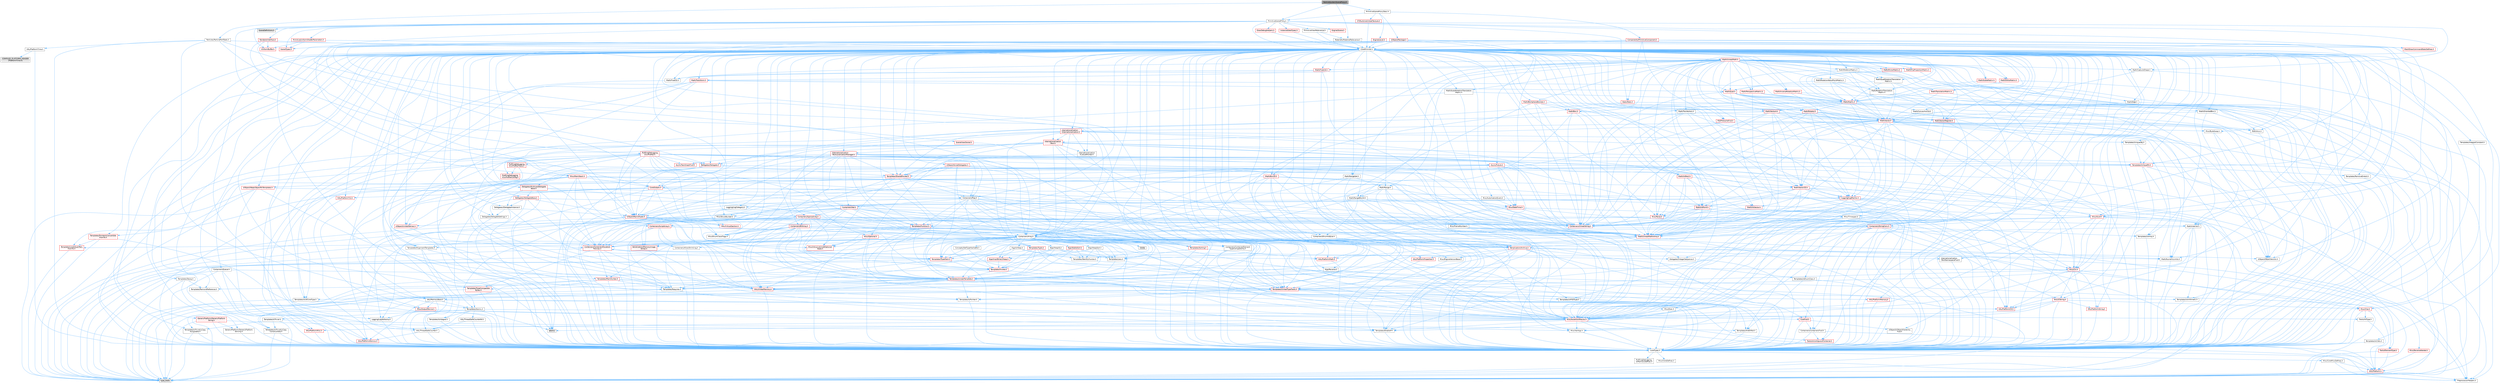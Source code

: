 digraph "ParticleSystemSceneProxy.h"
{
 // INTERACTIVE_SVG=YES
 // LATEX_PDF_SIZE
  bgcolor="transparent";
  edge [fontname=Helvetica,fontsize=10,labelfontname=Helvetica,labelfontsize=10];
  node [fontname=Helvetica,fontsize=10,shape=box,height=0.2,width=0.4];
  Node1 [id="Node000001",label="ParticleSystemSceneProxy.h",height=0.2,width=0.4,color="gray40", fillcolor="grey60", style="filled", fontcolor="black",tooltip=" "];
  Node1 -> Node2 [id="edge1_Node000001_Node000002",color="steelblue1",style="solid",tooltip=" "];
  Node2 [id="Node000002",label="Materials/MaterialRelevance.h",height=0.2,width=0.4,color="grey40", fillcolor="white", style="filled",URL="$dc/d69/MaterialRelevance_8h.html",tooltip=" "];
  Node2 -> Node3 [id="edge2_Node000002_Node000003",color="steelblue1",style="solid",tooltip=" "];
  Node3 [id="Node000003",label="CoreMinimal.h",height=0.2,width=0.4,color="grey40", fillcolor="white", style="filled",URL="$d7/d67/CoreMinimal_8h.html",tooltip=" "];
  Node3 -> Node4 [id="edge3_Node000003_Node000004",color="steelblue1",style="solid",tooltip=" "];
  Node4 [id="Node000004",label="CoreTypes.h",height=0.2,width=0.4,color="grey40", fillcolor="white", style="filled",URL="$dc/dec/CoreTypes_8h.html",tooltip=" "];
  Node4 -> Node5 [id="edge4_Node000004_Node000005",color="steelblue1",style="solid",tooltip=" "];
  Node5 [id="Node000005",label="HAL/Platform.h",height=0.2,width=0.4,color="red", fillcolor="#FFF0F0", style="filled",URL="$d9/dd0/Platform_8h.html",tooltip=" "];
  Node5 -> Node8 [id="edge5_Node000005_Node000008",color="steelblue1",style="solid",tooltip=" "];
  Node8 [id="Node000008",label="type_traits",height=0.2,width=0.4,color="grey60", fillcolor="#E0E0E0", style="filled",tooltip=" "];
  Node5 -> Node9 [id="edge6_Node000005_Node000009",color="steelblue1",style="solid",tooltip=" "];
  Node9 [id="Node000009",label="PreprocessorHelpers.h",height=0.2,width=0.4,color="grey40", fillcolor="white", style="filled",URL="$db/ddb/PreprocessorHelpers_8h.html",tooltip=" "];
  Node4 -> Node15 [id="edge7_Node000004_Node000015",color="steelblue1",style="solid",tooltip=" "];
  Node15 [id="Node000015",label="ProfilingDebugging\l/UMemoryDefines.h",height=0.2,width=0.4,color="grey40", fillcolor="white", style="filled",URL="$d2/da2/UMemoryDefines_8h.html",tooltip=" "];
  Node4 -> Node16 [id="edge8_Node000004_Node000016",color="steelblue1",style="solid",tooltip=" "];
  Node16 [id="Node000016",label="Misc/CoreMiscDefines.h",height=0.2,width=0.4,color="grey40", fillcolor="white", style="filled",URL="$da/d38/CoreMiscDefines_8h.html",tooltip=" "];
  Node16 -> Node5 [id="edge9_Node000016_Node000005",color="steelblue1",style="solid",tooltip=" "];
  Node16 -> Node9 [id="edge10_Node000016_Node000009",color="steelblue1",style="solid",tooltip=" "];
  Node4 -> Node17 [id="edge11_Node000004_Node000017",color="steelblue1",style="solid",tooltip=" "];
  Node17 [id="Node000017",label="Misc/CoreDefines.h",height=0.2,width=0.4,color="grey40", fillcolor="white", style="filled",URL="$d3/dd2/CoreDefines_8h.html",tooltip=" "];
  Node3 -> Node18 [id="edge12_Node000003_Node000018",color="steelblue1",style="solid",tooltip=" "];
  Node18 [id="Node000018",label="CoreFwd.h",height=0.2,width=0.4,color="red", fillcolor="#FFF0F0", style="filled",URL="$d1/d1e/CoreFwd_8h.html",tooltip=" "];
  Node18 -> Node4 [id="edge13_Node000018_Node000004",color="steelblue1",style="solid",tooltip=" "];
  Node18 -> Node19 [id="edge14_Node000018_Node000019",color="steelblue1",style="solid",tooltip=" "];
  Node19 [id="Node000019",label="Containers/ContainersFwd.h",height=0.2,width=0.4,color="grey40", fillcolor="white", style="filled",URL="$d4/d0a/ContainersFwd_8h.html",tooltip=" "];
  Node19 -> Node5 [id="edge15_Node000019_Node000005",color="steelblue1",style="solid",tooltip=" "];
  Node19 -> Node4 [id="edge16_Node000019_Node000004",color="steelblue1",style="solid",tooltip=" "];
  Node19 -> Node20 [id="edge17_Node000019_Node000020",color="steelblue1",style="solid",tooltip=" "];
  Node20 [id="Node000020",label="Traits/IsContiguousContainer.h",height=0.2,width=0.4,color="red", fillcolor="#FFF0F0", style="filled",URL="$d5/d3c/IsContiguousContainer_8h.html",tooltip=" "];
  Node20 -> Node4 [id="edge18_Node000020_Node000004",color="steelblue1",style="solid",tooltip=" "];
  Node18 -> Node24 [id="edge19_Node000018_Node000024",color="steelblue1",style="solid",tooltip=" "];
  Node24 [id="Node000024",label="UObject/UObjectHierarchy\lFwd.h",height=0.2,width=0.4,color="grey40", fillcolor="white", style="filled",URL="$d3/d13/UObjectHierarchyFwd_8h.html",tooltip=" "];
  Node3 -> Node24 [id="edge20_Node000003_Node000024",color="steelblue1",style="solid",tooltip=" "];
  Node3 -> Node19 [id="edge21_Node000003_Node000019",color="steelblue1",style="solid",tooltip=" "];
  Node3 -> Node25 [id="edge22_Node000003_Node000025",color="steelblue1",style="solid",tooltip=" "];
  Node25 [id="Node000025",label="Misc/VarArgs.h",height=0.2,width=0.4,color="grey40", fillcolor="white", style="filled",URL="$d5/d6f/VarArgs_8h.html",tooltip=" "];
  Node25 -> Node4 [id="edge23_Node000025_Node000004",color="steelblue1",style="solid",tooltip=" "];
  Node3 -> Node26 [id="edge24_Node000003_Node000026",color="steelblue1",style="solid",tooltip=" "];
  Node26 [id="Node000026",label="Logging/LogVerbosity.h",height=0.2,width=0.4,color="grey40", fillcolor="white", style="filled",URL="$d2/d8f/LogVerbosity_8h.html",tooltip=" "];
  Node26 -> Node4 [id="edge25_Node000026_Node000004",color="steelblue1",style="solid",tooltip=" "];
  Node3 -> Node27 [id="edge26_Node000003_Node000027",color="steelblue1",style="solid",tooltip=" "];
  Node27 [id="Node000027",label="Misc/OutputDevice.h",height=0.2,width=0.4,color="red", fillcolor="#FFF0F0", style="filled",URL="$d7/d32/OutputDevice_8h.html",tooltip=" "];
  Node27 -> Node18 [id="edge27_Node000027_Node000018",color="steelblue1",style="solid",tooltip=" "];
  Node27 -> Node4 [id="edge28_Node000027_Node000004",color="steelblue1",style="solid",tooltip=" "];
  Node27 -> Node26 [id="edge29_Node000027_Node000026",color="steelblue1",style="solid",tooltip=" "];
  Node27 -> Node25 [id="edge30_Node000027_Node000025",color="steelblue1",style="solid",tooltip=" "];
  Node3 -> Node33 [id="edge31_Node000003_Node000033",color="steelblue1",style="solid",tooltip=" "];
  Node33 [id="Node000033",label="HAL/PlatformCrt.h",height=0.2,width=0.4,color="red", fillcolor="#FFF0F0", style="filled",URL="$d8/d75/PlatformCrt_8h.html",tooltip=" "];
  Node3 -> Node43 [id="edge32_Node000003_Node000043",color="steelblue1",style="solid",tooltip=" "];
  Node43 [id="Node000043",label="HAL/PlatformMisc.h",height=0.2,width=0.4,color="red", fillcolor="#FFF0F0", style="filled",URL="$d0/df5/PlatformMisc_8h.html",tooltip=" "];
  Node43 -> Node4 [id="edge33_Node000043_Node000004",color="steelblue1",style="solid",tooltip=" "];
  Node3 -> Node62 [id="edge34_Node000003_Node000062",color="steelblue1",style="solid",tooltip=" "];
  Node62 [id="Node000062",label="Misc/AssertionMacros.h",height=0.2,width=0.4,color="red", fillcolor="#FFF0F0", style="filled",URL="$d0/dfa/AssertionMacros_8h.html",tooltip=" "];
  Node62 -> Node4 [id="edge35_Node000062_Node000004",color="steelblue1",style="solid",tooltip=" "];
  Node62 -> Node5 [id="edge36_Node000062_Node000005",color="steelblue1",style="solid",tooltip=" "];
  Node62 -> Node43 [id="edge37_Node000062_Node000043",color="steelblue1",style="solid",tooltip=" "];
  Node62 -> Node9 [id="edge38_Node000062_Node000009",color="steelblue1",style="solid",tooltip=" "];
  Node62 -> Node63 [id="edge39_Node000062_Node000063",color="steelblue1",style="solid",tooltip=" "];
  Node63 [id="Node000063",label="Templates/EnableIf.h",height=0.2,width=0.4,color="grey40", fillcolor="white", style="filled",URL="$d7/d60/EnableIf_8h.html",tooltip=" "];
  Node63 -> Node4 [id="edge40_Node000063_Node000004",color="steelblue1",style="solid",tooltip=" "];
  Node62 -> Node25 [id="edge41_Node000062_Node000025",color="steelblue1",style="solid",tooltip=" "];
  Node62 -> Node70 [id="edge42_Node000062_Node000070",color="steelblue1",style="solid",tooltip=" "];
  Node70 [id="Node000070",label="atomic",height=0.2,width=0.4,color="grey60", fillcolor="#E0E0E0", style="filled",tooltip=" "];
  Node3 -> Node71 [id="edge43_Node000003_Node000071",color="steelblue1",style="solid",tooltip=" "];
  Node71 [id="Node000071",label="Templates/IsPointer.h",height=0.2,width=0.4,color="grey40", fillcolor="white", style="filled",URL="$d7/d05/IsPointer_8h.html",tooltip=" "];
  Node71 -> Node4 [id="edge44_Node000071_Node000004",color="steelblue1",style="solid",tooltip=" "];
  Node3 -> Node72 [id="edge45_Node000003_Node000072",color="steelblue1",style="solid",tooltip=" "];
  Node72 [id="Node000072",label="HAL/PlatformMemory.h",height=0.2,width=0.4,color="red", fillcolor="#FFF0F0", style="filled",URL="$de/d68/PlatformMemory_8h.html",tooltip=" "];
  Node72 -> Node4 [id="edge46_Node000072_Node000004",color="steelblue1",style="solid",tooltip=" "];
  Node3 -> Node55 [id="edge47_Node000003_Node000055",color="steelblue1",style="solid",tooltip=" "];
  Node55 [id="Node000055",label="HAL/PlatformAtomics.h",height=0.2,width=0.4,color="red", fillcolor="#FFF0F0", style="filled",URL="$d3/d36/PlatformAtomics_8h.html",tooltip=" "];
  Node55 -> Node4 [id="edge48_Node000055_Node000004",color="steelblue1",style="solid",tooltip=" "];
  Node3 -> Node77 [id="edge49_Node000003_Node000077",color="steelblue1",style="solid",tooltip=" "];
  Node77 [id="Node000077",label="Misc/Exec.h",height=0.2,width=0.4,color="grey40", fillcolor="white", style="filled",URL="$de/ddb/Exec_8h.html",tooltip=" "];
  Node77 -> Node4 [id="edge50_Node000077_Node000004",color="steelblue1",style="solid",tooltip=" "];
  Node77 -> Node62 [id="edge51_Node000077_Node000062",color="steelblue1",style="solid",tooltip=" "];
  Node3 -> Node78 [id="edge52_Node000003_Node000078",color="steelblue1",style="solid",tooltip=" "];
  Node78 [id="Node000078",label="HAL/MemoryBase.h",height=0.2,width=0.4,color="grey40", fillcolor="white", style="filled",URL="$d6/d9f/MemoryBase_8h.html",tooltip=" "];
  Node78 -> Node4 [id="edge53_Node000078_Node000004",color="steelblue1",style="solid",tooltip=" "];
  Node78 -> Node55 [id="edge54_Node000078_Node000055",color="steelblue1",style="solid",tooltip=" "];
  Node78 -> Node33 [id="edge55_Node000078_Node000033",color="steelblue1",style="solid",tooltip=" "];
  Node78 -> Node77 [id="edge56_Node000078_Node000077",color="steelblue1",style="solid",tooltip=" "];
  Node78 -> Node27 [id="edge57_Node000078_Node000027",color="steelblue1",style="solid",tooltip=" "];
  Node78 -> Node79 [id="edge58_Node000078_Node000079",color="steelblue1",style="solid",tooltip=" "];
  Node79 [id="Node000079",label="Templates/Atomic.h",height=0.2,width=0.4,color="grey40", fillcolor="white", style="filled",URL="$d3/d91/Atomic_8h.html",tooltip=" "];
  Node79 -> Node80 [id="edge59_Node000079_Node000080",color="steelblue1",style="solid",tooltip=" "];
  Node80 [id="Node000080",label="HAL/ThreadSafeCounter.h",height=0.2,width=0.4,color="grey40", fillcolor="white", style="filled",URL="$dc/dc9/ThreadSafeCounter_8h.html",tooltip=" "];
  Node80 -> Node4 [id="edge60_Node000080_Node000004",color="steelblue1",style="solid",tooltip=" "];
  Node80 -> Node55 [id="edge61_Node000080_Node000055",color="steelblue1",style="solid",tooltip=" "];
  Node79 -> Node81 [id="edge62_Node000079_Node000081",color="steelblue1",style="solid",tooltip=" "];
  Node81 [id="Node000081",label="HAL/ThreadSafeCounter64.h",height=0.2,width=0.4,color="grey40", fillcolor="white", style="filled",URL="$d0/d12/ThreadSafeCounter64_8h.html",tooltip=" "];
  Node81 -> Node4 [id="edge63_Node000081_Node000004",color="steelblue1",style="solid",tooltip=" "];
  Node81 -> Node80 [id="edge64_Node000081_Node000080",color="steelblue1",style="solid",tooltip=" "];
  Node79 -> Node82 [id="edge65_Node000079_Node000082",color="steelblue1",style="solid",tooltip=" "];
  Node82 [id="Node000082",label="Templates/IsIntegral.h",height=0.2,width=0.4,color="grey40", fillcolor="white", style="filled",URL="$da/d64/IsIntegral_8h.html",tooltip=" "];
  Node82 -> Node4 [id="edge66_Node000082_Node000004",color="steelblue1",style="solid",tooltip=" "];
  Node79 -> Node83 [id="edge67_Node000079_Node000083",color="steelblue1",style="solid",tooltip=" "];
  Node83 [id="Node000083",label="Templates/IsTrivial.h",height=0.2,width=0.4,color="grey40", fillcolor="white", style="filled",URL="$da/d4c/IsTrivial_8h.html",tooltip=" "];
  Node83 -> Node84 [id="edge68_Node000083_Node000084",color="steelblue1",style="solid",tooltip=" "];
  Node84 [id="Node000084",label="Templates/AndOrNot.h",height=0.2,width=0.4,color="grey40", fillcolor="white", style="filled",URL="$db/d0a/AndOrNot_8h.html",tooltip=" "];
  Node84 -> Node4 [id="edge69_Node000084_Node000004",color="steelblue1",style="solid",tooltip=" "];
  Node83 -> Node85 [id="edge70_Node000083_Node000085",color="steelblue1",style="solid",tooltip=" "];
  Node85 [id="Node000085",label="Templates/IsTriviallyCopy\lConstructible.h",height=0.2,width=0.4,color="grey40", fillcolor="white", style="filled",URL="$d3/d78/IsTriviallyCopyConstructible_8h.html",tooltip=" "];
  Node85 -> Node4 [id="edge71_Node000085_Node000004",color="steelblue1",style="solid",tooltip=" "];
  Node85 -> Node8 [id="edge72_Node000085_Node000008",color="steelblue1",style="solid",tooltip=" "];
  Node83 -> Node86 [id="edge73_Node000083_Node000086",color="steelblue1",style="solid",tooltip=" "];
  Node86 [id="Node000086",label="Templates/IsTriviallyCopy\lAssignable.h",height=0.2,width=0.4,color="grey40", fillcolor="white", style="filled",URL="$d2/df2/IsTriviallyCopyAssignable_8h.html",tooltip=" "];
  Node86 -> Node4 [id="edge74_Node000086_Node000004",color="steelblue1",style="solid",tooltip=" "];
  Node86 -> Node8 [id="edge75_Node000086_Node000008",color="steelblue1",style="solid",tooltip=" "];
  Node83 -> Node8 [id="edge76_Node000083_Node000008",color="steelblue1",style="solid",tooltip=" "];
  Node79 -> Node87 [id="edge77_Node000079_Node000087",color="steelblue1",style="solid",tooltip=" "];
  Node87 [id="Node000087",label="Traits/IntType.h",height=0.2,width=0.4,color="grey40", fillcolor="white", style="filled",URL="$d7/deb/IntType_8h.html",tooltip=" "];
  Node87 -> Node5 [id="edge78_Node000087_Node000005",color="steelblue1",style="solid",tooltip=" "];
  Node79 -> Node70 [id="edge79_Node000079_Node000070",color="steelblue1",style="solid",tooltip=" "];
  Node3 -> Node88 [id="edge80_Node000003_Node000088",color="steelblue1",style="solid",tooltip=" "];
  Node88 [id="Node000088",label="HAL/UnrealMemory.h",height=0.2,width=0.4,color="red", fillcolor="#FFF0F0", style="filled",URL="$d9/d96/UnrealMemory_8h.html",tooltip=" "];
  Node88 -> Node4 [id="edge81_Node000088_Node000004",color="steelblue1",style="solid",tooltip=" "];
  Node88 -> Node78 [id="edge82_Node000088_Node000078",color="steelblue1",style="solid",tooltip=" "];
  Node88 -> Node72 [id="edge83_Node000088_Node000072",color="steelblue1",style="solid",tooltip=" "];
  Node88 -> Node71 [id="edge84_Node000088_Node000071",color="steelblue1",style="solid",tooltip=" "];
  Node3 -> Node90 [id="edge85_Node000003_Node000090",color="steelblue1",style="solid",tooltip=" "];
  Node90 [id="Node000090",label="Templates/IsArithmetic.h",height=0.2,width=0.4,color="grey40", fillcolor="white", style="filled",URL="$d2/d5d/IsArithmetic_8h.html",tooltip=" "];
  Node90 -> Node4 [id="edge86_Node000090_Node000004",color="steelblue1",style="solid",tooltip=" "];
  Node3 -> Node84 [id="edge87_Node000003_Node000084",color="steelblue1",style="solid",tooltip=" "];
  Node3 -> Node91 [id="edge88_Node000003_Node000091",color="steelblue1",style="solid",tooltip=" "];
  Node91 [id="Node000091",label="Templates/IsPODType.h",height=0.2,width=0.4,color="grey40", fillcolor="white", style="filled",URL="$d7/db1/IsPODType_8h.html",tooltip=" "];
  Node91 -> Node4 [id="edge89_Node000091_Node000004",color="steelblue1",style="solid",tooltip=" "];
  Node3 -> Node92 [id="edge90_Node000003_Node000092",color="steelblue1",style="solid",tooltip=" "];
  Node92 [id="Node000092",label="Templates/IsUECoreType.h",height=0.2,width=0.4,color="grey40", fillcolor="white", style="filled",URL="$d1/db8/IsUECoreType_8h.html",tooltip=" "];
  Node92 -> Node4 [id="edge91_Node000092_Node000004",color="steelblue1",style="solid",tooltip=" "];
  Node92 -> Node8 [id="edge92_Node000092_Node000008",color="steelblue1",style="solid",tooltip=" "];
  Node3 -> Node85 [id="edge93_Node000003_Node000085",color="steelblue1",style="solid",tooltip=" "];
  Node3 -> Node93 [id="edge94_Node000003_Node000093",color="steelblue1",style="solid",tooltip=" "];
  Node93 [id="Node000093",label="Templates/UnrealTypeTraits.h",height=0.2,width=0.4,color="red", fillcolor="#FFF0F0", style="filled",URL="$d2/d2d/UnrealTypeTraits_8h.html",tooltip=" "];
  Node93 -> Node4 [id="edge95_Node000093_Node000004",color="steelblue1",style="solid",tooltip=" "];
  Node93 -> Node71 [id="edge96_Node000093_Node000071",color="steelblue1",style="solid",tooltip=" "];
  Node93 -> Node62 [id="edge97_Node000093_Node000062",color="steelblue1",style="solid",tooltip=" "];
  Node93 -> Node84 [id="edge98_Node000093_Node000084",color="steelblue1",style="solid",tooltip=" "];
  Node93 -> Node63 [id="edge99_Node000093_Node000063",color="steelblue1",style="solid",tooltip=" "];
  Node93 -> Node90 [id="edge100_Node000093_Node000090",color="steelblue1",style="solid",tooltip=" "];
  Node93 -> Node91 [id="edge101_Node000093_Node000091",color="steelblue1",style="solid",tooltip=" "];
  Node93 -> Node92 [id="edge102_Node000093_Node000092",color="steelblue1",style="solid",tooltip=" "];
  Node93 -> Node85 [id="edge103_Node000093_Node000085",color="steelblue1",style="solid",tooltip=" "];
  Node3 -> Node63 [id="edge104_Node000003_Node000063",color="steelblue1",style="solid",tooltip=" "];
  Node3 -> Node95 [id="edge105_Node000003_Node000095",color="steelblue1",style="solid",tooltip=" "];
  Node95 [id="Node000095",label="Templates/RemoveReference.h",height=0.2,width=0.4,color="grey40", fillcolor="white", style="filled",URL="$da/dbe/RemoveReference_8h.html",tooltip=" "];
  Node95 -> Node4 [id="edge106_Node000095_Node000004",color="steelblue1",style="solid",tooltip=" "];
  Node3 -> Node96 [id="edge107_Node000003_Node000096",color="steelblue1",style="solid",tooltip=" "];
  Node96 [id="Node000096",label="Templates/IntegralConstant.h",height=0.2,width=0.4,color="grey40", fillcolor="white", style="filled",URL="$db/d1b/IntegralConstant_8h.html",tooltip=" "];
  Node96 -> Node4 [id="edge108_Node000096_Node000004",color="steelblue1",style="solid",tooltip=" "];
  Node3 -> Node97 [id="edge109_Node000003_Node000097",color="steelblue1",style="solid",tooltip=" "];
  Node97 [id="Node000097",label="Templates/IsClass.h",height=0.2,width=0.4,color="grey40", fillcolor="white", style="filled",URL="$db/dcb/IsClass_8h.html",tooltip=" "];
  Node97 -> Node4 [id="edge110_Node000097_Node000004",color="steelblue1",style="solid",tooltip=" "];
  Node3 -> Node98 [id="edge111_Node000003_Node000098",color="steelblue1",style="solid",tooltip=" "];
  Node98 [id="Node000098",label="Templates/TypeCompatible\lBytes.h",height=0.2,width=0.4,color="red", fillcolor="#FFF0F0", style="filled",URL="$df/d0a/TypeCompatibleBytes_8h.html",tooltip=" "];
  Node98 -> Node4 [id="edge112_Node000098_Node000004",color="steelblue1",style="solid",tooltip=" "];
  Node98 -> Node8 [id="edge113_Node000098_Node000008",color="steelblue1",style="solid",tooltip=" "];
  Node3 -> Node20 [id="edge114_Node000003_Node000020",color="steelblue1",style="solid",tooltip=" "];
  Node3 -> Node99 [id="edge115_Node000003_Node000099",color="steelblue1",style="solid",tooltip=" "];
  Node99 [id="Node000099",label="Templates/UnrealTemplate.h",height=0.2,width=0.4,color="red", fillcolor="#FFF0F0", style="filled",URL="$d4/d24/UnrealTemplate_8h.html",tooltip=" "];
  Node99 -> Node4 [id="edge116_Node000099_Node000004",color="steelblue1",style="solid",tooltip=" "];
  Node99 -> Node71 [id="edge117_Node000099_Node000071",color="steelblue1",style="solid",tooltip=" "];
  Node99 -> Node88 [id="edge118_Node000099_Node000088",color="steelblue1",style="solid",tooltip=" "];
  Node99 -> Node93 [id="edge119_Node000099_Node000093",color="steelblue1",style="solid",tooltip=" "];
  Node99 -> Node95 [id="edge120_Node000099_Node000095",color="steelblue1",style="solid",tooltip=" "];
  Node99 -> Node65 [id="edge121_Node000099_Node000065",color="steelblue1",style="solid",tooltip=" "];
  Node65 [id="Node000065",label="Templates/Requires.h",height=0.2,width=0.4,color="grey40", fillcolor="white", style="filled",URL="$dc/d96/Requires_8h.html",tooltip=" "];
  Node65 -> Node63 [id="edge122_Node000065_Node000063",color="steelblue1",style="solid",tooltip=" "];
  Node65 -> Node8 [id="edge123_Node000065_Node000008",color="steelblue1",style="solid",tooltip=" "];
  Node99 -> Node98 [id="edge124_Node000099_Node000098",color="steelblue1",style="solid",tooltip=" "];
  Node99 -> Node20 [id="edge125_Node000099_Node000020",color="steelblue1",style="solid",tooltip=" "];
  Node99 -> Node8 [id="edge126_Node000099_Node000008",color="steelblue1",style="solid",tooltip=" "];
  Node3 -> Node48 [id="edge127_Node000003_Node000048",color="steelblue1",style="solid",tooltip=" "];
  Node48 [id="Node000048",label="Math/NumericLimits.h",height=0.2,width=0.4,color="grey40", fillcolor="white", style="filled",URL="$df/d1b/NumericLimits_8h.html",tooltip=" "];
  Node48 -> Node4 [id="edge128_Node000048_Node000004",color="steelblue1",style="solid",tooltip=" "];
  Node3 -> Node103 [id="edge129_Node000003_Node000103",color="steelblue1",style="solid",tooltip=" "];
  Node103 [id="Node000103",label="HAL/PlatformMath.h",height=0.2,width=0.4,color="red", fillcolor="#FFF0F0", style="filled",URL="$dc/d53/PlatformMath_8h.html",tooltip=" "];
  Node103 -> Node4 [id="edge130_Node000103_Node000004",color="steelblue1",style="solid",tooltip=" "];
  Node3 -> Node86 [id="edge131_Node000003_Node000086",color="steelblue1",style="solid",tooltip=" "];
  Node3 -> Node111 [id="edge132_Node000003_Node000111",color="steelblue1",style="solid",tooltip=" "];
  Node111 [id="Node000111",label="Templates/MemoryOps.h",height=0.2,width=0.4,color="red", fillcolor="#FFF0F0", style="filled",URL="$db/dea/MemoryOps_8h.html",tooltip=" "];
  Node111 -> Node4 [id="edge133_Node000111_Node000004",color="steelblue1",style="solid",tooltip=" "];
  Node111 -> Node88 [id="edge134_Node000111_Node000088",color="steelblue1",style="solid",tooltip=" "];
  Node111 -> Node86 [id="edge135_Node000111_Node000086",color="steelblue1",style="solid",tooltip=" "];
  Node111 -> Node85 [id="edge136_Node000111_Node000085",color="steelblue1",style="solid",tooltip=" "];
  Node111 -> Node65 [id="edge137_Node000111_Node000065",color="steelblue1",style="solid",tooltip=" "];
  Node111 -> Node93 [id="edge138_Node000111_Node000093",color="steelblue1",style="solid",tooltip=" "];
  Node111 -> Node8 [id="edge139_Node000111_Node000008",color="steelblue1",style="solid",tooltip=" "];
  Node3 -> Node112 [id="edge140_Node000003_Node000112",color="steelblue1",style="solid",tooltip=" "];
  Node112 [id="Node000112",label="Containers/ContainerAllocation\lPolicies.h",height=0.2,width=0.4,color="red", fillcolor="#FFF0F0", style="filled",URL="$d7/dff/ContainerAllocationPolicies_8h.html",tooltip=" "];
  Node112 -> Node4 [id="edge141_Node000112_Node000004",color="steelblue1",style="solid",tooltip=" "];
  Node112 -> Node112 [id="edge142_Node000112_Node000112",color="steelblue1",style="solid",tooltip=" "];
  Node112 -> Node103 [id="edge143_Node000112_Node000103",color="steelblue1",style="solid",tooltip=" "];
  Node112 -> Node88 [id="edge144_Node000112_Node000088",color="steelblue1",style="solid",tooltip=" "];
  Node112 -> Node48 [id="edge145_Node000112_Node000048",color="steelblue1",style="solid",tooltip=" "];
  Node112 -> Node62 [id="edge146_Node000112_Node000062",color="steelblue1",style="solid",tooltip=" "];
  Node112 -> Node111 [id="edge147_Node000112_Node000111",color="steelblue1",style="solid",tooltip=" "];
  Node112 -> Node98 [id="edge148_Node000112_Node000098",color="steelblue1",style="solid",tooltip=" "];
  Node112 -> Node8 [id="edge149_Node000112_Node000008",color="steelblue1",style="solid",tooltip=" "];
  Node3 -> Node115 [id="edge150_Node000003_Node000115",color="steelblue1",style="solid",tooltip=" "];
  Node115 [id="Node000115",label="Templates/IsEnumClass.h",height=0.2,width=0.4,color="grey40", fillcolor="white", style="filled",URL="$d7/d15/IsEnumClass_8h.html",tooltip=" "];
  Node115 -> Node4 [id="edge151_Node000115_Node000004",color="steelblue1",style="solid",tooltip=" "];
  Node115 -> Node84 [id="edge152_Node000115_Node000084",color="steelblue1",style="solid",tooltip=" "];
  Node3 -> Node116 [id="edge153_Node000003_Node000116",color="steelblue1",style="solid",tooltip=" "];
  Node116 [id="Node000116",label="HAL/PlatformProperties.h",height=0.2,width=0.4,color="red", fillcolor="#FFF0F0", style="filled",URL="$d9/db0/PlatformProperties_8h.html",tooltip=" "];
  Node116 -> Node4 [id="edge154_Node000116_Node000004",color="steelblue1",style="solid",tooltip=" "];
  Node3 -> Node119 [id="edge155_Node000003_Node000119",color="steelblue1",style="solid",tooltip=" "];
  Node119 [id="Node000119",label="Misc/EngineVersionBase.h",height=0.2,width=0.4,color="grey40", fillcolor="white", style="filled",URL="$d5/d2b/EngineVersionBase_8h.html",tooltip=" "];
  Node119 -> Node4 [id="edge156_Node000119_Node000004",color="steelblue1",style="solid",tooltip=" "];
  Node3 -> Node120 [id="edge157_Node000003_Node000120",color="steelblue1",style="solid",tooltip=" "];
  Node120 [id="Node000120",label="Internationalization\l/TextNamespaceFwd.h",height=0.2,width=0.4,color="grey40", fillcolor="white", style="filled",URL="$d8/d97/TextNamespaceFwd_8h.html",tooltip=" "];
  Node120 -> Node4 [id="edge158_Node000120_Node000004",color="steelblue1",style="solid",tooltip=" "];
  Node3 -> Node121 [id="edge159_Node000003_Node000121",color="steelblue1",style="solid",tooltip=" "];
  Node121 [id="Node000121",label="Serialization/Archive.h",height=0.2,width=0.4,color="red", fillcolor="#FFF0F0", style="filled",URL="$d7/d3b/Archive_8h.html",tooltip=" "];
  Node121 -> Node18 [id="edge160_Node000121_Node000018",color="steelblue1",style="solid",tooltip=" "];
  Node121 -> Node4 [id="edge161_Node000121_Node000004",color="steelblue1",style="solid",tooltip=" "];
  Node121 -> Node116 [id="edge162_Node000121_Node000116",color="steelblue1",style="solid",tooltip=" "];
  Node121 -> Node120 [id="edge163_Node000121_Node000120",color="steelblue1",style="solid",tooltip=" "];
  Node121 -> Node62 [id="edge164_Node000121_Node000062",color="steelblue1",style="solid",tooltip=" "];
  Node121 -> Node119 [id="edge165_Node000121_Node000119",color="steelblue1",style="solid",tooltip=" "];
  Node121 -> Node25 [id="edge166_Node000121_Node000025",color="steelblue1",style="solid",tooltip=" "];
  Node121 -> Node63 [id="edge167_Node000121_Node000063",color="steelblue1",style="solid",tooltip=" "];
  Node121 -> Node115 [id="edge168_Node000121_Node000115",color="steelblue1",style="solid",tooltip=" "];
  Node121 -> Node99 [id="edge169_Node000121_Node000099",color="steelblue1",style="solid",tooltip=" "];
  Node121 -> Node124 [id="edge170_Node000121_Node000124",color="steelblue1",style="solid",tooltip=" "];
  Node124 [id="Node000124",label="UObject/ObjectVersion.h",height=0.2,width=0.4,color="grey40", fillcolor="white", style="filled",URL="$da/d63/ObjectVersion_8h.html",tooltip=" "];
  Node124 -> Node4 [id="edge171_Node000124_Node000004",color="steelblue1",style="solid",tooltip=" "];
  Node3 -> Node125 [id="edge172_Node000003_Node000125",color="steelblue1",style="solid",tooltip=" "];
  Node125 [id="Node000125",label="Templates/Less.h",height=0.2,width=0.4,color="grey40", fillcolor="white", style="filled",URL="$de/dc8/Less_8h.html",tooltip=" "];
  Node125 -> Node4 [id="edge173_Node000125_Node000004",color="steelblue1",style="solid",tooltip=" "];
  Node125 -> Node99 [id="edge174_Node000125_Node000099",color="steelblue1",style="solid",tooltip=" "];
  Node3 -> Node126 [id="edge175_Node000003_Node000126",color="steelblue1",style="solid",tooltip=" "];
  Node126 [id="Node000126",label="Templates/Sorting.h",height=0.2,width=0.4,color="red", fillcolor="#FFF0F0", style="filled",URL="$d3/d9e/Sorting_8h.html",tooltip=" "];
  Node126 -> Node4 [id="edge176_Node000126_Node000004",color="steelblue1",style="solid",tooltip=" "];
  Node126 -> Node103 [id="edge177_Node000126_Node000103",color="steelblue1",style="solid",tooltip=" "];
  Node126 -> Node125 [id="edge178_Node000126_Node000125",color="steelblue1",style="solid",tooltip=" "];
  Node3 -> Node137 [id="edge179_Node000003_Node000137",color="steelblue1",style="solid",tooltip=" "];
  Node137 [id="Node000137",label="Misc/Char.h",height=0.2,width=0.4,color="red", fillcolor="#FFF0F0", style="filled",URL="$d0/d58/Char_8h.html",tooltip=" "];
  Node137 -> Node4 [id="edge180_Node000137_Node000004",color="steelblue1",style="solid",tooltip=" "];
  Node137 -> Node87 [id="edge181_Node000137_Node000087",color="steelblue1",style="solid",tooltip=" "];
  Node137 -> Node8 [id="edge182_Node000137_Node000008",color="steelblue1",style="solid",tooltip=" "];
  Node3 -> Node140 [id="edge183_Node000003_Node000140",color="steelblue1",style="solid",tooltip=" "];
  Node140 [id="Node000140",label="GenericPlatform/GenericPlatform\lStricmp.h",height=0.2,width=0.4,color="grey40", fillcolor="white", style="filled",URL="$d2/d86/GenericPlatformStricmp_8h.html",tooltip=" "];
  Node140 -> Node4 [id="edge184_Node000140_Node000004",color="steelblue1",style="solid",tooltip=" "];
  Node3 -> Node141 [id="edge185_Node000003_Node000141",color="steelblue1",style="solid",tooltip=" "];
  Node141 [id="Node000141",label="GenericPlatform/GenericPlatform\lString.h",height=0.2,width=0.4,color="red", fillcolor="#FFF0F0", style="filled",URL="$dd/d20/GenericPlatformString_8h.html",tooltip=" "];
  Node141 -> Node4 [id="edge186_Node000141_Node000004",color="steelblue1",style="solid",tooltip=" "];
  Node141 -> Node140 [id="edge187_Node000141_Node000140",color="steelblue1",style="solid",tooltip=" "];
  Node141 -> Node63 [id="edge188_Node000141_Node000063",color="steelblue1",style="solid",tooltip=" "];
  Node141 -> Node8 [id="edge189_Node000141_Node000008",color="steelblue1",style="solid",tooltip=" "];
  Node3 -> Node74 [id="edge190_Node000003_Node000074",color="steelblue1",style="solid",tooltip=" "];
  Node74 [id="Node000074",label="HAL/PlatformString.h",height=0.2,width=0.4,color="red", fillcolor="#FFF0F0", style="filled",URL="$db/db5/PlatformString_8h.html",tooltip=" "];
  Node74 -> Node4 [id="edge191_Node000074_Node000004",color="steelblue1",style="solid",tooltip=" "];
  Node3 -> Node144 [id="edge192_Node000003_Node000144",color="steelblue1",style="solid",tooltip=" "];
  Node144 [id="Node000144",label="Misc/CString.h",height=0.2,width=0.4,color="red", fillcolor="#FFF0F0", style="filled",URL="$d2/d49/CString_8h.html",tooltip=" "];
  Node144 -> Node4 [id="edge193_Node000144_Node000004",color="steelblue1",style="solid",tooltip=" "];
  Node144 -> Node33 [id="edge194_Node000144_Node000033",color="steelblue1",style="solid",tooltip=" "];
  Node144 -> Node74 [id="edge195_Node000144_Node000074",color="steelblue1",style="solid",tooltip=" "];
  Node144 -> Node62 [id="edge196_Node000144_Node000062",color="steelblue1",style="solid",tooltip=" "];
  Node144 -> Node137 [id="edge197_Node000144_Node000137",color="steelblue1",style="solid",tooltip=" "];
  Node144 -> Node25 [id="edge198_Node000144_Node000025",color="steelblue1",style="solid",tooltip=" "];
  Node3 -> Node145 [id="edge199_Node000003_Node000145",color="steelblue1",style="solid",tooltip=" "];
  Node145 [id="Node000145",label="Misc/Crc.h",height=0.2,width=0.4,color="red", fillcolor="#FFF0F0", style="filled",URL="$d4/dd2/Crc_8h.html",tooltip=" "];
  Node145 -> Node4 [id="edge200_Node000145_Node000004",color="steelblue1",style="solid",tooltip=" "];
  Node145 -> Node74 [id="edge201_Node000145_Node000074",color="steelblue1",style="solid",tooltip=" "];
  Node145 -> Node62 [id="edge202_Node000145_Node000062",color="steelblue1",style="solid",tooltip=" "];
  Node145 -> Node144 [id="edge203_Node000145_Node000144",color="steelblue1",style="solid",tooltip=" "];
  Node145 -> Node137 [id="edge204_Node000145_Node000137",color="steelblue1",style="solid",tooltip=" "];
  Node145 -> Node93 [id="edge205_Node000145_Node000093",color="steelblue1",style="solid",tooltip=" "];
  Node3 -> Node136 [id="edge206_Node000003_Node000136",color="steelblue1",style="solid",tooltip=" "];
  Node136 [id="Node000136",label="Math/UnrealMathUtility.h",height=0.2,width=0.4,color="red", fillcolor="#FFF0F0", style="filled",URL="$db/db8/UnrealMathUtility_8h.html",tooltip=" "];
  Node136 -> Node4 [id="edge207_Node000136_Node000004",color="steelblue1",style="solid",tooltip=" "];
  Node136 -> Node62 [id="edge208_Node000136_Node000062",color="steelblue1",style="solid",tooltip=" "];
  Node136 -> Node103 [id="edge209_Node000136_Node000103",color="steelblue1",style="solid",tooltip=" "];
  Node136 -> Node65 [id="edge210_Node000136_Node000065",color="steelblue1",style="solid",tooltip=" "];
  Node3 -> Node146 [id="edge211_Node000003_Node000146",color="steelblue1",style="solid",tooltip=" "];
  Node146 [id="Node000146",label="Containers/UnrealString.h",height=0.2,width=0.4,color="red", fillcolor="#FFF0F0", style="filled",URL="$d5/dba/UnrealString_8h.html",tooltip=" "];
  Node3 -> Node150 [id="edge212_Node000003_Node000150",color="steelblue1",style="solid",tooltip=" "];
  Node150 [id="Node000150",label="Containers/Array.h",height=0.2,width=0.4,color="grey40", fillcolor="white", style="filled",URL="$df/dd0/Array_8h.html",tooltip=" "];
  Node150 -> Node4 [id="edge213_Node000150_Node000004",color="steelblue1",style="solid",tooltip=" "];
  Node150 -> Node62 [id="edge214_Node000150_Node000062",color="steelblue1",style="solid",tooltip=" "];
  Node150 -> Node151 [id="edge215_Node000150_Node000151",color="steelblue1",style="solid",tooltip=" "];
  Node151 [id="Node000151",label="Misc/IntrusiveUnsetOptional\lState.h",height=0.2,width=0.4,color="red", fillcolor="#FFF0F0", style="filled",URL="$d2/d0a/IntrusiveUnsetOptionalState_8h.html",tooltip=" "];
  Node150 -> Node153 [id="edge216_Node000150_Node000153",color="steelblue1",style="solid",tooltip=" "];
  Node153 [id="Node000153",label="Misc/ReverseIterate.h",height=0.2,width=0.4,color="red", fillcolor="#FFF0F0", style="filled",URL="$db/de3/ReverseIterate_8h.html",tooltip=" "];
  Node153 -> Node5 [id="edge217_Node000153_Node000005",color="steelblue1",style="solid",tooltip=" "];
  Node150 -> Node88 [id="edge218_Node000150_Node000088",color="steelblue1",style="solid",tooltip=" "];
  Node150 -> Node93 [id="edge219_Node000150_Node000093",color="steelblue1",style="solid",tooltip=" "];
  Node150 -> Node99 [id="edge220_Node000150_Node000099",color="steelblue1",style="solid",tooltip=" "];
  Node150 -> Node155 [id="edge221_Node000150_Node000155",color="steelblue1",style="solid",tooltip=" "];
  Node155 [id="Node000155",label="Containers/AllowShrinking.h",height=0.2,width=0.4,color="grey40", fillcolor="white", style="filled",URL="$d7/d1a/AllowShrinking_8h.html",tooltip=" "];
  Node155 -> Node4 [id="edge222_Node000155_Node000004",color="steelblue1",style="solid",tooltip=" "];
  Node150 -> Node112 [id="edge223_Node000150_Node000112",color="steelblue1",style="solid",tooltip=" "];
  Node150 -> Node156 [id="edge224_Node000150_Node000156",color="steelblue1",style="solid",tooltip=" "];
  Node156 [id="Node000156",label="Containers/ContainerElement\lTypeCompatibility.h",height=0.2,width=0.4,color="grey40", fillcolor="white", style="filled",URL="$df/ddf/ContainerElementTypeCompatibility_8h.html",tooltip=" "];
  Node156 -> Node4 [id="edge225_Node000156_Node000004",color="steelblue1",style="solid",tooltip=" "];
  Node156 -> Node93 [id="edge226_Node000156_Node000093",color="steelblue1",style="solid",tooltip=" "];
  Node150 -> Node121 [id="edge227_Node000150_Node000121",color="steelblue1",style="solid",tooltip=" "];
  Node150 -> Node157 [id="edge228_Node000150_Node000157",color="steelblue1",style="solid",tooltip=" "];
  Node157 [id="Node000157",label="Serialization/MemoryImage\lWriter.h",height=0.2,width=0.4,color="red", fillcolor="#FFF0F0", style="filled",URL="$d0/d08/MemoryImageWriter_8h.html",tooltip=" "];
  Node157 -> Node4 [id="edge229_Node000157_Node000004",color="steelblue1",style="solid",tooltip=" "];
  Node150 -> Node166 [id="edge230_Node000150_Node000166",color="steelblue1",style="solid",tooltip=" "];
  Node166 [id="Node000166",label="Algo/Heapify.h",height=0.2,width=0.4,color="grey40", fillcolor="white", style="filled",URL="$d0/d2a/Heapify_8h.html",tooltip=" "];
  Node166 -> Node133 [id="edge231_Node000166_Node000133",color="steelblue1",style="solid",tooltip=" "];
  Node133 [id="Node000133",label="Algo/Impl/BinaryHeap.h",height=0.2,width=0.4,color="red", fillcolor="#FFF0F0", style="filled",URL="$d7/da3/Algo_2Impl_2BinaryHeap_8h.html",tooltip=" "];
  Node133 -> Node129 [id="edge232_Node000133_Node000129",color="steelblue1",style="solid",tooltip=" "];
  Node129 [id="Node000129",label="Templates/Invoke.h",height=0.2,width=0.4,color="red", fillcolor="#FFF0F0", style="filled",URL="$d7/deb/Invoke_8h.html",tooltip=" "];
  Node129 -> Node4 [id="edge233_Node000129_Node000004",color="steelblue1",style="solid",tooltip=" "];
  Node129 -> Node99 [id="edge234_Node000129_Node000099",color="steelblue1",style="solid",tooltip=" "];
  Node129 -> Node8 [id="edge235_Node000129_Node000008",color="steelblue1",style="solid",tooltip=" "];
  Node133 -> Node8 [id="edge236_Node000133_Node000008",color="steelblue1",style="solid",tooltip=" "];
  Node166 -> Node128 [id="edge237_Node000166_Node000128",color="steelblue1",style="solid",tooltip=" "];
  Node128 [id="Node000128",label="Templates/IdentityFunctor.h",height=0.2,width=0.4,color="grey40", fillcolor="white", style="filled",URL="$d7/d2e/IdentityFunctor_8h.html",tooltip=" "];
  Node128 -> Node5 [id="edge238_Node000128_Node000005",color="steelblue1",style="solid",tooltip=" "];
  Node166 -> Node129 [id="edge239_Node000166_Node000129",color="steelblue1",style="solid",tooltip=" "];
  Node166 -> Node125 [id="edge240_Node000166_Node000125",color="steelblue1",style="solid",tooltip=" "];
  Node166 -> Node99 [id="edge241_Node000166_Node000099",color="steelblue1",style="solid",tooltip=" "];
  Node150 -> Node167 [id="edge242_Node000150_Node000167",color="steelblue1",style="solid",tooltip=" "];
  Node167 [id="Node000167",label="Algo/HeapSort.h",height=0.2,width=0.4,color="grey40", fillcolor="white", style="filled",URL="$d3/d92/HeapSort_8h.html",tooltip=" "];
  Node167 -> Node133 [id="edge243_Node000167_Node000133",color="steelblue1",style="solid",tooltip=" "];
  Node167 -> Node128 [id="edge244_Node000167_Node000128",color="steelblue1",style="solid",tooltip=" "];
  Node167 -> Node125 [id="edge245_Node000167_Node000125",color="steelblue1",style="solid",tooltip=" "];
  Node167 -> Node99 [id="edge246_Node000167_Node000099",color="steelblue1",style="solid",tooltip=" "];
  Node150 -> Node168 [id="edge247_Node000150_Node000168",color="steelblue1",style="solid",tooltip=" "];
  Node168 [id="Node000168",label="Algo/IsHeap.h",height=0.2,width=0.4,color="grey40", fillcolor="white", style="filled",URL="$de/d32/IsHeap_8h.html",tooltip=" "];
  Node168 -> Node133 [id="edge248_Node000168_Node000133",color="steelblue1",style="solid",tooltip=" "];
  Node168 -> Node128 [id="edge249_Node000168_Node000128",color="steelblue1",style="solid",tooltip=" "];
  Node168 -> Node129 [id="edge250_Node000168_Node000129",color="steelblue1",style="solid",tooltip=" "];
  Node168 -> Node125 [id="edge251_Node000168_Node000125",color="steelblue1",style="solid",tooltip=" "];
  Node168 -> Node99 [id="edge252_Node000168_Node000099",color="steelblue1",style="solid",tooltip=" "];
  Node150 -> Node133 [id="edge253_Node000150_Node000133",color="steelblue1",style="solid",tooltip=" "];
  Node150 -> Node169 [id="edge254_Node000150_Node000169",color="steelblue1",style="solid",tooltip=" "];
  Node169 [id="Node000169",label="Algo/StableSort.h",height=0.2,width=0.4,color="red", fillcolor="#FFF0F0", style="filled",URL="$d7/d3c/StableSort_8h.html",tooltip=" "];
  Node169 -> Node128 [id="edge255_Node000169_Node000128",color="steelblue1",style="solid",tooltip=" "];
  Node169 -> Node129 [id="edge256_Node000169_Node000129",color="steelblue1",style="solid",tooltip=" "];
  Node169 -> Node125 [id="edge257_Node000169_Node000125",color="steelblue1",style="solid",tooltip=" "];
  Node169 -> Node99 [id="edge258_Node000169_Node000099",color="steelblue1",style="solid",tooltip=" "];
  Node150 -> Node171 [id="edge259_Node000150_Node000171",color="steelblue1",style="solid",tooltip=" "];
  Node171 [id="Node000171",label="Concepts/GetTypeHashable.h",height=0.2,width=0.4,color="grey40", fillcolor="white", style="filled",URL="$d3/da2/GetTypeHashable_8h.html",tooltip=" "];
  Node171 -> Node4 [id="edge260_Node000171_Node000004",color="steelblue1",style="solid",tooltip=" "];
  Node171 -> Node162 [id="edge261_Node000171_Node000162",color="steelblue1",style="solid",tooltip=" "];
  Node162 [id="Node000162",label="Templates/TypeHash.h",height=0.2,width=0.4,color="red", fillcolor="#FFF0F0", style="filled",URL="$d1/d62/TypeHash_8h.html",tooltip=" "];
  Node162 -> Node4 [id="edge262_Node000162_Node000004",color="steelblue1",style="solid",tooltip=" "];
  Node162 -> Node65 [id="edge263_Node000162_Node000065",color="steelblue1",style="solid",tooltip=" "];
  Node162 -> Node145 [id="edge264_Node000162_Node000145",color="steelblue1",style="solid",tooltip=" "];
  Node162 -> Node8 [id="edge265_Node000162_Node000008",color="steelblue1",style="solid",tooltip=" "];
  Node150 -> Node128 [id="edge266_Node000150_Node000128",color="steelblue1",style="solid",tooltip=" "];
  Node150 -> Node129 [id="edge267_Node000150_Node000129",color="steelblue1",style="solid",tooltip=" "];
  Node150 -> Node125 [id="edge268_Node000150_Node000125",color="steelblue1",style="solid",tooltip=" "];
  Node150 -> Node172 [id="edge269_Node000150_Node000172",color="steelblue1",style="solid",tooltip=" "];
  Node172 [id="Node000172",label="Templates/LosesQualifiers\lFromTo.h",height=0.2,width=0.4,color="red", fillcolor="#FFF0F0", style="filled",URL="$d2/db3/LosesQualifiersFromTo_8h.html",tooltip=" "];
  Node172 -> Node8 [id="edge270_Node000172_Node000008",color="steelblue1",style="solid",tooltip=" "];
  Node150 -> Node65 [id="edge271_Node000150_Node000065",color="steelblue1",style="solid",tooltip=" "];
  Node150 -> Node126 [id="edge272_Node000150_Node000126",color="steelblue1",style="solid",tooltip=" "];
  Node150 -> Node173 [id="edge273_Node000150_Node000173",color="steelblue1",style="solid",tooltip=" "];
  Node173 [id="Node000173",label="Templates/AlignmentTemplates.h",height=0.2,width=0.4,color="grey40", fillcolor="white", style="filled",URL="$dd/d32/AlignmentTemplates_8h.html",tooltip=" "];
  Node173 -> Node4 [id="edge274_Node000173_Node000004",color="steelblue1",style="solid",tooltip=" "];
  Node173 -> Node82 [id="edge275_Node000173_Node000082",color="steelblue1",style="solid",tooltip=" "];
  Node173 -> Node71 [id="edge276_Node000173_Node000071",color="steelblue1",style="solid",tooltip=" "];
  Node150 -> Node46 [id="edge277_Node000150_Node000046",color="steelblue1",style="solid",tooltip=" "];
  Node46 [id="Node000046",label="Traits/ElementType.h",height=0.2,width=0.4,color="red", fillcolor="#FFF0F0", style="filled",URL="$d5/d4f/ElementType_8h.html",tooltip=" "];
  Node46 -> Node5 [id="edge278_Node000046_Node000005",color="steelblue1",style="solid",tooltip=" "];
  Node46 -> Node8 [id="edge279_Node000046_Node000008",color="steelblue1",style="solid",tooltip=" "];
  Node150 -> Node109 [id="edge280_Node000150_Node000109",color="steelblue1",style="solid",tooltip=" "];
  Node109 [id="Node000109",label="limits",height=0.2,width=0.4,color="grey60", fillcolor="#E0E0E0", style="filled",tooltip=" "];
  Node150 -> Node8 [id="edge281_Node000150_Node000008",color="steelblue1",style="solid",tooltip=" "];
  Node3 -> Node174 [id="edge282_Node000003_Node000174",color="steelblue1",style="solid",tooltip=" "];
  Node174 [id="Node000174",label="Misc/FrameNumber.h",height=0.2,width=0.4,color="grey40", fillcolor="white", style="filled",URL="$dd/dbd/FrameNumber_8h.html",tooltip=" "];
  Node174 -> Node4 [id="edge283_Node000174_Node000004",color="steelblue1",style="solid",tooltip=" "];
  Node174 -> Node48 [id="edge284_Node000174_Node000048",color="steelblue1",style="solid",tooltip=" "];
  Node174 -> Node136 [id="edge285_Node000174_Node000136",color="steelblue1",style="solid",tooltip=" "];
  Node174 -> Node63 [id="edge286_Node000174_Node000063",color="steelblue1",style="solid",tooltip=" "];
  Node174 -> Node93 [id="edge287_Node000174_Node000093",color="steelblue1",style="solid",tooltip=" "];
  Node3 -> Node175 [id="edge288_Node000003_Node000175",color="steelblue1",style="solid",tooltip=" "];
  Node175 [id="Node000175",label="Misc/Timespan.h",height=0.2,width=0.4,color="grey40", fillcolor="white", style="filled",URL="$da/dd9/Timespan_8h.html",tooltip=" "];
  Node175 -> Node4 [id="edge289_Node000175_Node000004",color="steelblue1",style="solid",tooltip=" "];
  Node175 -> Node176 [id="edge290_Node000175_Node000176",color="steelblue1",style="solid",tooltip=" "];
  Node176 [id="Node000176",label="Math/Interval.h",height=0.2,width=0.4,color="grey40", fillcolor="white", style="filled",URL="$d1/d55/Interval_8h.html",tooltip=" "];
  Node176 -> Node4 [id="edge291_Node000176_Node000004",color="steelblue1",style="solid",tooltip=" "];
  Node176 -> Node90 [id="edge292_Node000176_Node000090",color="steelblue1",style="solid",tooltip=" "];
  Node176 -> Node93 [id="edge293_Node000176_Node000093",color="steelblue1",style="solid",tooltip=" "];
  Node176 -> Node48 [id="edge294_Node000176_Node000048",color="steelblue1",style="solid",tooltip=" "];
  Node176 -> Node136 [id="edge295_Node000176_Node000136",color="steelblue1",style="solid",tooltip=" "];
  Node175 -> Node136 [id="edge296_Node000175_Node000136",color="steelblue1",style="solid",tooltip=" "];
  Node175 -> Node62 [id="edge297_Node000175_Node000062",color="steelblue1",style="solid",tooltip=" "];
  Node3 -> Node177 [id="edge298_Node000003_Node000177",color="steelblue1",style="solid",tooltip=" "];
  Node177 [id="Node000177",label="Containers/StringConv.h",height=0.2,width=0.4,color="red", fillcolor="#FFF0F0", style="filled",URL="$d3/ddf/StringConv_8h.html",tooltip=" "];
  Node177 -> Node4 [id="edge299_Node000177_Node000004",color="steelblue1",style="solid",tooltip=" "];
  Node177 -> Node62 [id="edge300_Node000177_Node000062",color="steelblue1",style="solid",tooltip=" "];
  Node177 -> Node112 [id="edge301_Node000177_Node000112",color="steelblue1",style="solid",tooltip=" "];
  Node177 -> Node150 [id="edge302_Node000177_Node000150",color="steelblue1",style="solid",tooltip=" "];
  Node177 -> Node144 [id="edge303_Node000177_Node000144",color="steelblue1",style="solid",tooltip=" "];
  Node177 -> Node178 [id="edge304_Node000177_Node000178",color="steelblue1",style="solid",tooltip=" "];
  Node178 [id="Node000178",label="Templates/IsArray.h",height=0.2,width=0.4,color="grey40", fillcolor="white", style="filled",URL="$d8/d8d/IsArray_8h.html",tooltip=" "];
  Node178 -> Node4 [id="edge305_Node000178_Node000004",color="steelblue1",style="solid",tooltip=" "];
  Node177 -> Node99 [id="edge306_Node000177_Node000099",color="steelblue1",style="solid",tooltip=" "];
  Node177 -> Node93 [id="edge307_Node000177_Node000093",color="steelblue1",style="solid",tooltip=" "];
  Node177 -> Node46 [id="edge308_Node000177_Node000046",color="steelblue1",style="solid",tooltip=" "];
  Node177 -> Node20 [id="edge309_Node000177_Node000020",color="steelblue1",style="solid",tooltip=" "];
  Node177 -> Node8 [id="edge310_Node000177_Node000008",color="steelblue1",style="solid",tooltip=" "];
  Node3 -> Node179 [id="edge311_Node000003_Node000179",color="steelblue1",style="solid",tooltip=" "];
  Node179 [id="Node000179",label="UObject/UnrealNames.h",height=0.2,width=0.4,color="red", fillcolor="#FFF0F0", style="filled",URL="$d8/db1/UnrealNames_8h.html",tooltip=" "];
  Node179 -> Node4 [id="edge312_Node000179_Node000004",color="steelblue1",style="solid",tooltip=" "];
  Node3 -> Node181 [id="edge313_Node000003_Node000181",color="steelblue1",style="solid",tooltip=" "];
  Node181 [id="Node000181",label="UObject/NameTypes.h",height=0.2,width=0.4,color="red", fillcolor="#FFF0F0", style="filled",URL="$d6/d35/NameTypes_8h.html",tooltip=" "];
  Node181 -> Node4 [id="edge314_Node000181_Node000004",color="steelblue1",style="solid",tooltip=" "];
  Node181 -> Node62 [id="edge315_Node000181_Node000062",color="steelblue1",style="solid",tooltip=" "];
  Node181 -> Node88 [id="edge316_Node000181_Node000088",color="steelblue1",style="solid",tooltip=" "];
  Node181 -> Node93 [id="edge317_Node000181_Node000093",color="steelblue1",style="solid",tooltip=" "];
  Node181 -> Node99 [id="edge318_Node000181_Node000099",color="steelblue1",style="solid",tooltip=" "];
  Node181 -> Node146 [id="edge319_Node000181_Node000146",color="steelblue1",style="solid",tooltip=" "];
  Node181 -> Node182 [id="edge320_Node000181_Node000182",color="steelblue1",style="solid",tooltip=" "];
  Node182 [id="Node000182",label="HAL/CriticalSection.h",height=0.2,width=0.4,color="red", fillcolor="#FFF0F0", style="filled",URL="$d6/d90/CriticalSection_8h.html",tooltip=" "];
  Node181 -> Node177 [id="edge321_Node000181_Node000177",color="steelblue1",style="solid",tooltip=" "];
  Node181 -> Node179 [id="edge322_Node000181_Node000179",color="steelblue1",style="solid",tooltip=" "];
  Node181 -> Node79 [id="edge323_Node000181_Node000079",color="steelblue1",style="solid",tooltip=" "];
  Node181 -> Node151 [id="edge324_Node000181_Node000151",color="steelblue1",style="solid",tooltip=" "];
  Node3 -> Node189 [id="edge325_Node000003_Node000189",color="steelblue1",style="solid",tooltip=" "];
  Node189 [id="Node000189",label="Misc/Parse.h",height=0.2,width=0.4,color="red", fillcolor="#FFF0F0", style="filled",URL="$dc/d71/Parse_8h.html",tooltip=" "];
  Node189 -> Node146 [id="edge326_Node000189_Node000146",color="steelblue1",style="solid",tooltip=" "];
  Node189 -> Node4 [id="edge327_Node000189_Node000004",color="steelblue1",style="solid",tooltip=" "];
  Node189 -> Node33 [id="edge328_Node000189_Node000033",color="steelblue1",style="solid",tooltip=" "];
  Node189 -> Node50 [id="edge329_Node000189_Node000050",color="steelblue1",style="solid",tooltip=" "];
  Node50 [id="Node000050",label="Misc/EnumClassFlags.h",height=0.2,width=0.4,color="grey40", fillcolor="white", style="filled",URL="$d8/de7/EnumClassFlags_8h.html",tooltip=" "];
  Node189 -> Node190 [id="edge330_Node000189_Node000190",color="steelblue1",style="solid",tooltip=" "];
  Node190 [id="Node000190",label="Templates/Function.h",height=0.2,width=0.4,color="red", fillcolor="#FFF0F0", style="filled",URL="$df/df5/Function_8h.html",tooltip=" "];
  Node190 -> Node4 [id="edge331_Node000190_Node000004",color="steelblue1",style="solid",tooltip=" "];
  Node190 -> Node62 [id="edge332_Node000190_Node000062",color="steelblue1",style="solid",tooltip=" "];
  Node190 -> Node151 [id="edge333_Node000190_Node000151",color="steelblue1",style="solid",tooltip=" "];
  Node190 -> Node88 [id="edge334_Node000190_Node000088",color="steelblue1",style="solid",tooltip=" "];
  Node190 -> Node93 [id="edge335_Node000190_Node000093",color="steelblue1",style="solid",tooltip=" "];
  Node190 -> Node129 [id="edge336_Node000190_Node000129",color="steelblue1",style="solid",tooltip=" "];
  Node190 -> Node99 [id="edge337_Node000190_Node000099",color="steelblue1",style="solid",tooltip=" "];
  Node190 -> Node65 [id="edge338_Node000190_Node000065",color="steelblue1",style="solid",tooltip=" "];
  Node190 -> Node136 [id="edge339_Node000190_Node000136",color="steelblue1",style="solid",tooltip=" "];
  Node190 -> Node8 [id="edge340_Node000190_Node000008",color="steelblue1",style="solid",tooltip=" "];
  Node3 -> Node173 [id="edge341_Node000003_Node000173",color="steelblue1",style="solid",tooltip=" "];
  Node3 -> Node192 [id="edge342_Node000003_Node000192",color="steelblue1",style="solid",tooltip=" "];
  Node192 [id="Node000192",label="Misc/StructBuilder.h",height=0.2,width=0.4,color="grey40", fillcolor="white", style="filled",URL="$d9/db3/StructBuilder_8h.html",tooltip=" "];
  Node192 -> Node4 [id="edge343_Node000192_Node000004",color="steelblue1",style="solid",tooltip=" "];
  Node192 -> Node136 [id="edge344_Node000192_Node000136",color="steelblue1",style="solid",tooltip=" "];
  Node192 -> Node173 [id="edge345_Node000192_Node000173",color="steelblue1",style="solid",tooltip=" "];
  Node3 -> Node105 [id="edge346_Node000003_Node000105",color="steelblue1",style="solid",tooltip=" "];
  Node105 [id="Node000105",label="Templates/Decay.h",height=0.2,width=0.4,color="grey40", fillcolor="white", style="filled",URL="$dd/d0f/Decay_8h.html",tooltip=" "];
  Node105 -> Node4 [id="edge347_Node000105_Node000004",color="steelblue1",style="solid",tooltip=" "];
  Node105 -> Node95 [id="edge348_Node000105_Node000095",color="steelblue1",style="solid",tooltip=" "];
  Node105 -> Node8 [id="edge349_Node000105_Node000008",color="steelblue1",style="solid",tooltip=" "];
  Node3 -> Node193 [id="edge350_Node000003_Node000193",color="steelblue1",style="solid",tooltip=" "];
  Node193 [id="Node000193",label="Templates/PointerIsConvertible\lFromTo.h",height=0.2,width=0.4,color="red", fillcolor="#FFF0F0", style="filled",URL="$d6/d65/PointerIsConvertibleFromTo_8h.html",tooltip=" "];
  Node193 -> Node4 [id="edge351_Node000193_Node000004",color="steelblue1",style="solid",tooltip=" "];
  Node193 -> Node172 [id="edge352_Node000193_Node000172",color="steelblue1",style="solid",tooltip=" "];
  Node193 -> Node8 [id="edge353_Node000193_Node000008",color="steelblue1",style="solid",tooltip=" "];
  Node3 -> Node129 [id="edge354_Node000003_Node000129",color="steelblue1",style="solid",tooltip=" "];
  Node3 -> Node190 [id="edge355_Node000003_Node000190",color="steelblue1",style="solid",tooltip=" "];
  Node3 -> Node162 [id="edge356_Node000003_Node000162",color="steelblue1",style="solid",tooltip=" "];
  Node3 -> Node194 [id="edge357_Node000003_Node000194",color="steelblue1",style="solid",tooltip=" "];
  Node194 [id="Node000194",label="Containers/ScriptArray.h",height=0.2,width=0.4,color="red", fillcolor="#FFF0F0", style="filled",URL="$dc/daf/ScriptArray_8h.html",tooltip=" "];
  Node194 -> Node4 [id="edge358_Node000194_Node000004",color="steelblue1",style="solid",tooltip=" "];
  Node194 -> Node62 [id="edge359_Node000194_Node000062",color="steelblue1",style="solid",tooltip=" "];
  Node194 -> Node88 [id="edge360_Node000194_Node000088",color="steelblue1",style="solid",tooltip=" "];
  Node194 -> Node155 [id="edge361_Node000194_Node000155",color="steelblue1",style="solid",tooltip=" "];
  Node194 -> Node112 [id="edge362_Node000194_Node000112",color="steelblue1",style="solid",tooltip=" "];
  Node194 -> Node150 [id="edge363_Node000194_Node000150",color="steelblue1",style="solid",tooltip=" "];
  Node3 -> Node195 [id="edge364_Node000003_Node000195",color="steelblue1",style="solid",tooltip=" "];
  Node195 [id="Node000195",label="Containers/BitArray.h",height=0.2,width=0.4,color="red", fillcolor="#FFF0F0", style="filled",URL="$d1/de4/BitArray_8h.html",tooltip=" "];
  Node195 -> Node112 [id="edge365_Node000195_Node000112",color="steelblue1",style="solid",tooltip=" "];
  Node195 -> Node4 [id="edge366_Node000195_Node000004",color="steelblue1",style="solid",tooltip=" "];
  Node195 -> Node55 [id="edge367_Node000195_Node000055",color="steelblue1",style="solid",tooltip=" "];
  Node195 -> Node88 [id="edge368_Node000195_Node000088",color="steelblue1",style="solid",tooltip=" "];
  Node195 -> Node136 [id="edge369_Node000195_Node000136",color="steelblue1",style="solid",tooltip=" "];
  Node195 -> Node62 [id="edge370_Node000195_Node000062",color="steelblue1",style="solid",tooltip=" "];
  Node195 -> Node50 [id="edge371_Node000195_Node000050",color="steelblue1",style="solid",tooltip=" "];
  Node195 -> Node121 [id="edge372_Node000195_Node000121",color="steelblue1",style="solid",tooltip=" "];
  Node195 -> Node157 [id="edge373_Node000195_Node000157",color="steelblue1",style="solid",tooltip=" "];
  Node195 -> Node63 [id="edge374_Node000195_Node000063",color="steelblue1",style="solid",tooltip=" "];
  Node195 -> Node129 [id="edge375_Node000195_Node000129",color="steelblue1",style="solid",tooltip=" "];
  Node195 -> Node99 [id="edge376_Node000195_Node000099",color="steelblue1",style="solid",tooltip=" "];
  Node195 -> Node93 [id="edge377_Node000195_Node000093",color="steelblue1",style="solid",tooltip=" "];
  Node3 -> Node196 [id="edge378_Node000003_Node000196",color="steelblue1",style="solid",tooltip=" "];
  Node196 [id="Node000196",label="Containers/SparseArray.h",height=0.2,width=0.4,color="red", fillcolor="#FFF0F0", style="filled",URL="$d5/dbf/SparseArray_8h.html",tooltip=" "];
  Node196 -> Node4 [id="edge379_Node000196_Node000004",color="steelblue1",style="solid",tooltip=" "];
  Node196 -> Node62 [id="edge380_Node000196_Node000062",color="steelblue1",style="solid",tooltip=" "];
  Node196 -> Node88 [id="edge381_Node000196_Node000088",color="steelblue1",style="solid",tooltip=" "];
  Node196 -> Node93 [id="edge382_Node000196_Node000093",color="steelblue1",style="solid",tooltip=" "];
  Node196 -> Node99 [id="edge383_Node000196_Node000099",color="steelblue1",style="solid",tooltip=" "];
  Node196 -> Node112 [id="edge384_Node000196_Node000112",color="steelblue1",style="solid",tooltip=" "];
  Node196 -> Node125 [id="edge385_Node000196_Node000125",color="steelblue1",style="solid",tooltip=" "];
  Node196 -> Node150 [id="edge386_Node000196_Node000150",color="steelblue1",style="solid",tooltip=" "];
  Node196 -> Node136 [id="edge387_Node000196_Node000136",color="steelblue1",style="solid",tooltip=" "];
  Node196 -> Node194 [id="edge388_Node000196_Node000194",color="steelblue1",style="solid",tooltip=" "];
  Node196 -> Node195 [id="edge389_Node000196_Node000195",color="steelblue1",style="solid",tooltip=" "];
  Node196 -> Node157 [id="edge390_Node000196_Node000157",color="steelblue1",style="solid",tooltip=" "];
  Node196 -> Node146 [id="edge391_Node000196_Node000146",color="steelblue1",style="solid",tooltip=" "];
  Node196 -> Node151 [id="edge392_Node000196_Node000151",color="steelblue1",style="solid",tooltip=" "];
  Node3 -> Node212 [id="edge393_Node000003_Node000212",color="steelblue1",style="solid",tooltip=" "];
  Node212 [id="Node000212",label="Containers/Set.h",height=0.2,width=0.4,color="red", fillcolor="#FFF0F0", style="filled",URL="$d4/d45/Set_8h.html",tooltip=" "];
  Node212 -> Node112 [id="edge394_Node000212_Node000112",color="steelblue1",style="solid",tooltip=" "];
  Node212 -> Node156 [id="edge395_Node000212_Node000156",color="steelblue1",style="solid",tooltip=" "];
  Node212 -> Node196 [id="edge396_Node000212_Node000196",color="steelblue1",style="solid",tooltip=" "];
  Node212 -> Node19 [id="edge397_Node000212_Node000019",color="steelblue1",style="solid",tooltip=" "];
  Node212 -> Node136 [id="edge398_Node000212_Node000136",color="steelblue1",style="solid",tooltip=" "];
  Node212 -> Node62 [id="edge399_Node000212_Node000062",color="steelblue1",style="solid",tooltip=" "];
  Node212 -> Node192 [id="edge400_Node000212_Node000192",color="steelblue1",style="solid",tooltip=" "];
  Node212 -> Node157 [id="edge401_Node000212_Node000157",color="steelblue1",style="solid",tooltip=" "];
  Node212 -> Node190 [id="edge402_Node000212_Node000190",color="steelblue1",style="solid",tooltip=" "];
  Node212 -> Node126 [id="edge403_Node000212_Node000126",color="steelblue1",style="solid",tooltip=" "];
  Node212 -> Node162 [id="edge404_Node000212_Node000162",color="steelblue1",style="solid",tooltip=" "];
  Node212 -> Node99 [id="edge405_Node000212_Node000099",color="steelblue1",style="solid",tooltip=" "];
  Node212 -> Node8 [id="edge406_Node000212_Node000008",color="steelblue1",style="solid",tooltip=" "];
  Node3 -> Node215 [id="edge407_Node000003_Node000215",color="steelblue1",style="solid",tooltip=" "];
  Node215 [id="Node000215",label="Algo/Reverse.h",height=0.2,width=0.4,color="grey40", fillcolor="white", style="filled",URL="$d5/d93/Reverse_8h.html",tooltip=" "];
  Node215 -> Node4 [id="edge408_Node000215_Node000004",color="steelblue1",style="solid",tooltip=" "];
  Node215 -> Node99 [id="edge409_Node000215_Node000099",color="steelblue1",style="solid",tooltip=" "];
  Node3 -> Node216 [id="edge410_Node000003_Node000216",color="steelblue1",style="solid",tooltip=" "];
  Node216 [id="Node000216",label="Containers/Map.h",height=0.2,width=0.4,color="grey40", fillcolor="white", style="filled",URL="$df/d79/Map_8h.html",tooltip=" "];
  Node216 -> Node4 [id="edge411_Node000216_Node000004",color="steelblue1",style="solid",tooltip=" "];
  Node216 -> Node215 [id="edge412_Node000216_Node000215",color="steelblue1",style="solid",tooltip=" "];
  Node216 -> Node156 [id="edge413_Node000216_Node000156",color="steelblue1",style="solid",tooltip=" "];
  Node216 -> Node212 [id="edge414_Node000216_Node000212",color="steelblue1",style="solid",tooltip=" "];
  Node216 -> Node146 [id="edge415_Node000216_Node000146",color="steelblue1",style="solid",tooltip=" "];
  Node216 -> Node62 [id="edge416_Node000216_Node000062",color="steelblue1",style="solid",tooltip=" "];
  Node216 -> Node192 [id="edge417_Node000216_Node000192",color="steelblue1",style="solid",tooltip=" "];
  Node216 -> Node190 [id="edge418_Node000216_Node000190",color="steelblue1",style="solid",tooltip=" "];
  Node216 -> Node126 [id="edge419_Node000216_Node000126",color="steelblue1",style="solid",tooltip=" "];
  Node216 -> Node217 [id="edge420_Node000216_Node000217",color="steelblue1",style="solid",tooltip=" "];
  Node217 [id="Node000217",label="Templates/Tuple.h",height=0.2,width=0.4,color="red", fillcolor="#FFF0F0", style="filled",URL="$d2/d4f/Tuple_8h.html",tooltip=" "];
  Node217 -> Node4 [id="edge421_Node000217_Node000004",color="steelblue1",style="solid",tooltip=" "];
  Node217 -> Node99 [id="edge422_Node000217_Node000099",color="steelblue1",style="solid",tooltip=" "];
  Node217 -> Node218 [id="edge423_Node000217_Node000218",color="steelblue1",style="solid",tooltip=" "];
  Node218 [id="Node000218",label="Delegates/IntegerSequence.h",height=0.2,width=0.4,color="grey40", fillcolor="white", style="filled",URL="$d2/dcc/IntegerSequence_8h.html",tooltip=" "];
  Node218 -> Node4 [id="edge424_Node000218_Node000004",color="steelblue1",style="solid",tooltip=" "];
  Node217 -> Node129 [id="edge425_Node000217_Node000129",color="steelblue1",style="solid",tooltip=" "];
  Node217 -> Node65 [id="edge426_Node000217_Node000065",color="steelblue1",style="solid",tooltip=" "];
  Node217 -> Node162 [id="edge427_Node000217_Node000162",color="steelblue1",style="solid",tooltip=" "];
  Node217 -> Node8 [id="edge428_Node000217_Node000008",color="steelblue1",style="solid",tooltip=" "];
  Node216 -> Node99 [id="edge429_Node000216_Node000099",color="steelblue1",style="solid",tooltip=" "];
  Node216 -> Node93 [id="edge430_Node000216_Node000093",color="steelblue1",style="solid",tooltip=" "];
  Node216 -> Node8 [id="edge431_Node000216_Node000008",color="steelblue1",style="solid",tooltip=" "];
  Node3 -> Node220 [id="edge432_Node000003_Node000220",color="steelblue1",style="solid",tooltip=" "];
  Node220 [id="Node000220",label="Math/IntPoint.h",height=0.2,width=0.4,color="red", fillcolor="#FFF0F0", style="filled",URL="$d3/df7/IntPoint_8h.html",tooltip=" "];
  Node220 -> Node4 [id="edge433_Node000220_Node000004",color="steelblue1",style="solid",tooltip=" "];
  Node220 -> Node62 [id="edge434_Node000220_Node000062",color="steelblue1",style="solid",tooltip=" "];
  Node220 -> Node189 [id="edge435_Node000220_Node000189",color="steelblue1",style="solid",tooltip=" "];
  Node220 -> Node136 [id="edge436_Node000220_Node000136",color="steelblue1",style="solid",tooltip=" "];
  Node220 -> Node146 [id="edge437_Node000220_Node000146",color="steelblue1",style="solid",tooltip=" "];
  Node220 -> Node162 [id="edge438_Node000220_Node000162",color="steelblue1",style="solid",tooltip=" "];
  Node3 -> Node222 [id="edge439_Node000003_Node000222",color="steelblue1",style="solid",tooltip=" "];
  Node222 [id="Node000222",label="Math/IntVector.h",height=0.2,width=0.4,color="red", fillcolor="#FFF0F0", style="filled",URL="$d7/d44/IntVector_8h.html",tooltip=" "];
  Node222 -> Node4 [id="edge440_Node000222_Node000004",color="steelblue1",style="solid",tooltip=" "];
  Node222 -> Node145 [id="edge441_Node000222_Node000145",color="steelblue1",style="solid",tooltip=" "];
  Node222 -> Node189 [id="edge442_Node000222_Node000189",color="steelblue1",style="solid",tooltip=" "];
  Node222 -> Node136 [id="edge443_Node000222_Node000136",color="steelblue1",style="solid",tooltip=" "];
  Node222 -> Node146 [id="edge444_Node000222_Node000146",color="steelblue1",style="solid",tooltip=" "];
  Node3 -> Node223 [id="edge445_Node000003_Node000223",color="steelblue1",style="solid",tooltip=" "];
  Node223 [id="Node000223",label="Logging/LogCategory.h",height=0.2,width=0.4,color="grey40", fillcolor="white", style="filled",URL="$d9/d36/LogCategory_8h.html",tooltip=" "];
  Node223 -> Node4 [id="edge446_Node000223_Node000004",color="steelblue1",style="solid",tooltip=" "];
  Node223 -> Node26 [id="edge447_Node000223_Node000026",color="steelblue1",style="solid",tooltip=" "];
  Node223 -> Node181 [id="edge448_Node000223_Node000181",color="steelblue1",style="solid",tooltip=" "];
  Node3 -> Node224 [id="edge449_Node000003_Node000224",color="steelblue1",style="solid",tooltip=" "];
  Node224 [id="Node000224",label="Logging/LogMacros.h",height=0.2,width=0.4,color="red", fillcolor="#FFF0F0", style="filled",URL="$d0/d16/LogMacros_8h.html",tooltip=" "];
  Node224 -> Node146 [id="edge450_Node000224_Node000146",color="steelblue1",style="solid",tooltip=" "];
  Node224 -> Node4 [id="edge451_Node000224_Node000004",color="steelblue1",style="solid",tooltip=" "];
  Node224 -> Node9 [id="edge452_Node000224_Node000009",color="steelblue1",style="solid",tooltip=" "];
  Node224 -> Node223 [id="edge453_Node000224_Node000223",color="steelblue1",style="solid",tooltip=" "];
  Node224 -> Node26 [id="edge454_Node000224_Node000026",color="steelblue1",style="solid",tooltip=" "];
  Node224 -> Node62 [id="edge455_Node000224_Node000062",color="steelblue1",style="solid",tooltip=" "];
  Node224 -> Node25 [id="edge456_Node000224_Node000025",color="steelblue1",style="solid",tooltip=" "];
  Node224 -> Node63 [id="edge457_Node000224_Node000063",color="steelblue1",style="solid",tooltip=" "];
  Node224 -> Node8 [id="edge458_Node000224_Node000008",color="steelblue1",style="solid",tooltip=" "];
  Node3 -> Node227 [id="edge459_Node000003_Node000227",color="steelblue1",style="solid",tooltip=" "];
  Node227 [id="Node000227",label="Math/Vector2D.h",height=0.2,width=0.4,color="red", fillcolor="#FFF0F0", style="filled",URL="$d3/db0/Vector2D_8h.html",tooltip=" "];
  Node227 -> Node4 [id="edge460_Node000227_Node000004",color="steelblue1",style="solid",tooltip=" "];
  Node227 -> Node62 [id="edge461_Node000227_Node000062",color="steelblue1",style="solid",tooltip=" "];
  Node227 -> Node145 [id="edge462_Node000227_Node000145",color="steelblue1",style="solid",tooltip=" "];
  Node227 -> Node136 [id="edge463_Node000227_Node000136",color="steelblue1",style="solid",tooltip=" "];
  Node227 -> Node146 [id="edge464_Node000227_Node000146",color="steelblue1",style="solid",tooltip=" "];
  Node227 -> Node189 [id="edge465_Node000227_Node000189",color="steelblue1",style="solid",tooltip=" "];
  Node227 -> Node220 [id="edge466_Node000227_Node000220",color="steelblue1",style="solid",tooltip=" "];
  Node227 -> Node224 [id="edge467_Node000227_Node000224",color="steelblue1",style="solid",tooltip=" "];
  Node227 -> Node8 [id="edge468_Node000227_Node000008",color="steelblue1",style="solid",tooltip=" "];
  Node3 -> Node231 [id="edge469_Node000003_Node000231",color="steelblue1",style="solid",tooltip=" "];
  Node231 [id="Node000231",label="Math/IntRect.h",height=0.2,width=0.4,color="red", fillcolor="#FFF0F0", style="filled",URL="$d7/d53/IntRect_8h.html",tooltip=" "];
  Node231 -> Node4 [id="edge470_Node000231_Node000004",color="steelblue1",style="solid",tooltip=" "];
  Node231 -> Node136 [id="edge471_Node000231_Node000136",color="steelblue1",style="solid",tooltip=" "];
  Node231 -> Node146 [id="edge472_Node000231_Node000146",color="steelblue1",style="solid",tooltip=" "];
  Node231 -> Node220 [id="edge473_Node000231_Node000220",color="steelblue1",style="solid",tooltip=" "];
  Node231 -> Node227 [id="edge474_Node000231_Node000227",color="steelblue1",style="solid",tooltip=" "];
  Node3 -> Node232 [id="edge475_Node000003_Node000232",color="steelblue1",style="solid",tooltip=" "];
  Node232 [id="Node000232",label="Misc/ByteSwap.h",height=0.2,width=0.4,color="grey40", fillcolor="white", style="filled",URL="$dc/dd7/ByteSwap_8h.html",tooltip=" "];
  Node232 -> Node4 [id="edge476_Node000232_Node000004",color="steelblue1",style="solid",tooltip=" "];
  Node232 -> Node33 [id="edge477_Node000232_Node000033",color="steelblue1",style="solid",tooltip=" "];
  Node3 -> Node161 [id="edge478_Node000003_Node000161",color="steelblue1",style="solid",tooltip=" "];
  Node161 [id="Node000161",label="Containers/EnumAsByte.h",height=0.2,width=0.4,color="grey40", fillcolor="white", style="filled",URL="$d6/d9a/EnumAsByte_8h.html",tooltip=" "];
  Node161 -> Node4 [id="edge479_Node000161_Node000004",color="steelblue1",style="solid",tooltip=" "];
  Node161 -> Node91 [id="edge480_Node000161_Node000091",color="steelblue1",style="solid",tooltip=" "];
  Node161 -> Node162 [id="edge481_Node000161_Node000162",color="steelblue1",style="solid",tooltip=" "];
  Node3 -> Node233 [id="edge482_Node000003_Node000233",color="steelblue1",style="solid",tooltip=" "];
  Node233 [id="Node000233",label="HAL/PlatformTLS.h",height=0.2,width=0.4,color="red", fillcolor="#FFF0F0", style="filled",URL="$d0/def/PlatformTLS_8h.html",tooltip=" "];
  Node233 -> Node4 [id="edge483_Node000233_Node000004",color="steelblue1",style="solid",tooltip=" "];
  Node3 -> Node236 [id="edge484_Node000003_Node000236",color="steelblue1",style="solid",tooltip=" "];
  Node236 [id="Node000236",label="CoreGlobals.h",height=0.2,width=0.4,color="red", fillcolor="#FFF0F0", style="filled",URL="$d5/d8c/CoreGlobals_8h.html",tooltip=" "];
  Node236 -> Node146 [id="edge485_Node000236_Node000146",color="steelblue1",style="solid",tooltip=" "];
  Node236 -> Node4 [id="edge486_Node000236_Node000004",color="steelblue1",style="solid",tooltip=" "];
  Node236 -> Node233 [id="edge487_Node000236_Node000233",color="steelblue1",style="solid",tooltip=" "];
  Node236 -> Node224 [id="edge488_Node000236_Node000224",color="steelblue1",style="solid",tooltip=" "];
  Node236 -> Node50 [id="edge489_Node000236_Node000050",color="steelblue1",style="solid",tooltip=" "];
  Node236 -> Node27 [id="edge490_Node000236_Node000027",color="steelblue1",style="solid",tooltip=" "];
  Node236 -> Node79 [id="edge491_Node000236_Node000079",color="steelblue1",style="solid",tooltip=" "];
  Node236 -> Node181 [id="edge492_Node000236_Node000181",color="steelblue1",style="solid",tooltip=" "];
  Node236 -> Node70 [id="edge493_Node000236_Node000070",color="steelblue1",style="solid",tooltip=" "];
  Node3 -> Node237 [id="edge494_Node000003_Node000237",color="steelblue1",style="solid",tooltip=" "];
  Node237 [id="Node000237",label="Templates/SharedPointer.h",height=0.2,width=0.4,color="red", fillcolor="#FFF0F0", style="filled",URL="$d2/d17/SharedPointer_8h.html",tooltip=" "];
  Node237 -> Node4 [id="edge495_Node000237_Node000004",color="steelblue1",style="solid",tooltip=" "];
  Node237 -> Node151 [id="edge496_Node000237_Node000151",color="steelblue1",style="solid",tooltip=" "];
  Node237 -> Node193 [id="edge497_Node000237_Node000193",color="steelblue1",style="solid",tooltip=" "];
  Node237 -> Node62 [id="edge498_Node000237_Node000062",color="steelblue1",style="solid",tooltip=" "];
  Node237 -> Node88 [id="edge499_Node000237_Node000088",color="steelblue1",style="solid",tooltip=" "];
  Node237 -> Node150 [id="edge500_Node000237_Node000150",color="steelblue1",style="solid",tooltip=" "];
  Node237 -> Node216 [id="edge501_Node000237_Node000216",color="steelblue1",style="solid",tooltip=" "];
  Node237 -> Node236 [id="edge502_Node000237_Node000236",color="steelblue1",style="solid",tooltip=" "];
  Node3 -> Node242 [id="edge503_Node000003_Node000242",color="steelblue1",style="solid",tooltip=" "];
  Node242 [id="Node000242",label="Internationalization\l/CulturePointer.h",height=0.2,width=0.4,color="grey40", fillcolor="white", style="filled",URL="$d6/dbe/CulturePointer_8h.html",tooltip=" "];
  Node242 -> Node4 [id="edge504_Node000242_Node000004",color="steelblue1",style="solid",tooltip=" "];
  Node242 -> Node237 [id="edge505_Node000242_Node000237",color="steelblue1",style="solid",tooltip=" "];
  Node3 -> Node243 [id="edge506_Node000003_Node000243",color="steelblue1",style="solid",tooltip=" "];
  Node243 [id="Node000243",label="UObject/WeakObjectPtrTemplates.h",height=0.2,width=0.4,color="red", fillcolor="#FFF0F0", style="filled",URL="$d8/d3b/WeakObjectPtrTemplates_8h.html",tooltip=" "];
  Node243 -> Node4 [id="edge507_Node000243_Node000004",color="steelblue1",style="solid",tooltip=" "];
  Node243 -> Node172 [id="edge508_Node000243_Node000172",color="steelblue1",style="solid",tooltip=" "];
  Node243 -> Node65 [id="edge509_Node000243_Node000065",color="steelblue1",style="solid",tooltip=" "];
  Node243 -> Node216 [id="edge510_Node000243_Node000216",color="steelblue1",style="solid",tooltip=" "];
  Node243 -> Node8 [id="edge511_Node000243_Node000008",color="steelblue1",style="solid",tooltip=" "];
  Node3 -> Node246 [id="edge512_Node000003_Node000246",color="steelblue1",style="solid",tooltip=" "];
  Node246 [id="Node000246",label="Delegates/DelegateSettings.h",height=0.2,width=0.4,color="grey40", fillcolor="white", style="filled",URL="$d0/d97/DelegateSettings_8h.html",tooltip=" "];
  Node246 -> Node4 [id="edge513_Node000246_Node000004",color="steelblue1",style="solid",tooltip=" "];
  Node3 -> Node247 [id="edge514_Node000003_Node000247",color="steelblue1",style="solid",tooltip=" "];
  Node247 [id="Node000247",label="Delegates/IDelegateInstance.h",height=0.2,width=0.4,color="grey40", fillcolor="white", style="filled",URL="$d2/d10/IDelegateInstance_8h.html",tooltip=" "];
  Node247 -> Node4 [id="edge515_Node000247_Node000004",color="steelblue1",style="solid",tooltip=" "];
  Node247 -> Node162 [id="edge516_Node000247_Node000162",color="steelblue1",style="solid",tooltip=" "];
  Node247 -> Node181 [id="edge517_Node000247_Node000181",color="steelblue1",style="solid",tooltip=" "];
  Node247 -> Node246 [id="edge518_Node000247_Node000246",color="steelblue1",style="solid",tooltip=" "];
  Node3 -> Node248 [id="edge519_Node000003_Node000248",color="steelblue1",style="solid",tooltip=" "];
  Node248 [id="Node000248",label="Delegates/DelegateBase.h",height=0.2,width=0.4,color="red", fillcolor="#FFF0F0", style="filled",URL="$da/d67/DelegateBase_8h.html",tooltip=" "];
  Node248 -> Node4 [id="edge520_Node000248_Node000004",color="steelblue1",style="solid",tooltip=" "];
  Node248 -> Node112 [id="edge521_Node000248_Node000112",color="steelblue1",style="solid",tooltip=" "];
  Node248 -> Node136 [id="edge522_Node000248_Node000136",color="steelblue1",style="solid",tooltip=" "];
  Node248 -> Node181 [id="edge523_Node000248_Node000181",color="steelblue1",style="solid",tooltip=" "];
  Node248 -> Node246 [id="edge524_Node000248_Node000246",color="steelblue1",style="solid",tooltip=" "];
  Node248 -> Node247 [id="edge525_Node000248_Node000247",color="steelblue1",style="solid",tooltip=" "];
  Node3 -> Node256 [id="edge526_Node000003_Node000256",color="steelblue1",style="solid",tooltip=" "];
  Node256 [id="Node000256",label="Delegates/MulticastDelegate\lBase.h",height=0.2,width=0.4,color="red", fillcolor="#FFF0F0", style="filled",URL="$db/d16/MulticastDelegateBase_8h.html",tooltip=" "];
  Node256 -> Node4 [id="edge527_Node000256_Node000004",color="steelblue1",style="solid",tooltip=" "];
  Node256 -> Node112 [id="edge528_Node000256_Node000112",color="steelblue1",style="solid",tooltip=" "];
  Node256 -> Node150 [id="edge529_Node000256_Node000150",color="steelblue1",style="solid",tooltip=" "];
  Node256 -> Node136 [id="edge530_Node000256_Node000136",color="steelblue1",style="solid",tooltip=" "];
  Node256 -> Node247 [id="edge531_Node000256_Node000247",color="steelblue1",style="solid",tooltip=" "];
  Node256 -> Node248 [id="edge532_Node000256_Node000248",color="steelblue1",style="solid",tooltip=" "];
  Node3 -> Node218 [id="edge533_Node000003_Node000218",color="steelblue1",style="solid",tooltip=" "];
  Node3 -> Node217 [id="edge534_Node000003_Node000217",color="steelblue1",style="solid",tooltip=" "];
  Node3 -> Node257 [id="edge535_Node000003_Node000257",color="steelblue1",style="solid",tooltip=" "];
  Node257 [id="Node000257",label="UObject/ScriptDelegates.h",height=0.2,width=0.4,color="red", fillcolor="#FFF0F0", style="filled",URL="$de/d81/ScriptDelegates_8h.html",tooltip=" "];
  Node257 -> Node150 [id="edge536_Node000257_Node000150",color="steelblue1",style="solid",tooltip=" "];
  Node257 -> Node112 [id="edge537_Node000257_Node000112",color="steelblue1",style="solid",tooltip=" "];
  Node257 -> Node146 [id="edge538_Node000257_Node000146",color="steelblue1",style="solid",tooltip=" "];
  Node257 -> Node62 [id="edge539_Node000257_Node000062",color="steelblue1",style="solid",tooltip=" "];
  Node257 -> Node237 [id="edge540_Node000257_Node000237",color="steelblue1",style="solid",tooltip=" "];
  Node257 -> Node162 [id="edge541_Node000257_Node000162",color="steelblue1",style="solid",tooltip=" "];
  Node257 -> Node93 [id="edge542_Node000257_Node000093",color="steelblue1",style="solid",tooltip=" "];
  Node257 -> Node181 [id="edge543_Node000257_Node000181",color="steelblue1",style="solid",tooltip=" "];
  Node3 -> Node259 [id="edge544_Node000003_Node000259",color="steelblue1",style="solid",tooltip=" "];
  Node259 [id="Node000259",label="Delegates/Delegate.h",height=0.2,width=0.4,color="red", fillcolor="#FFF0F0", style="filled",URL="$d4/d80/Delegate_8h.html",tooltip=" "];
  Node259 -> Node4 [id="edge545_Node000259_Node000004",color="steelblue1",style="solid",tooltip=" "];
  Node259 -> Node62 [id="edge546_Node000259_Node000062",color="steelblue1",style="solid",tooltip=" "];
  Node259 -> Node181 [id="edge547_Node000259_Node000181",color="steelblue1",style="solid",tooltip=" "];
  Node259 -> Node237 [id="edge548_Node000259_Node000237",color="steelblue1",style="solid",tooltip=" "];
  Node259 -> Node243 [id="edge549_Node000259_Node000243",color="steelblue1",style="solid",tooltip=" "];
  Node259 -> Node256 [id="edge550_Node000259_Node000256",color="steelblue1",style="solid",tooltip=" "];
  Node259 -> Node218 [id="edge551_Node000259_Node000218",color="steelblue1",style="solid",tooltip=" "];
  Node3 -> Node264 [id="edge552_Node000003_Node000264",color="steelblue1",style="solid",tooltip=" "];
  Node264 [id="Node000264",label="Internationalization\l/TextLocalizationManager.h",height=0.2,width=0.4,color="red", fillcolor="#FFF0F0", style="filled",URL="$d5/d2e/TextLocalizationManager_8h.html",tooltip=" "];
  Node264 -> Node265 [id="edge553_Node000264_Node000265",color="steelblue1",style="solid",tooltip=" "];
  Node265 [id="Node000265",label="Async/TaskGraphFwd.h",height=0.2,width=0.4,color="red", fillcolor="#FFF0F0", style="filled",URL="$d8/d71/TaskGraphFwd_8h.html",tooltip=" "];
  Node264 -> Node150 [id="edge554_Node000264_Node000150",color="steelblue1",style="solid",tooltip=" "];
  Node264 -> Node112 [id="edge555_Node000264_Node000112",color="steelblue1",style="solid",tooltip=" "];
  Node264 -> Node216 [id="edge556_Node000264_Node000216",color="steelblue1",style="solid",tooltip=" "];
  Node264 -> Node212 [id="edge557_Node000264_Node000212",color="steelblue1",style="solid",tooltip=" "];
  Node264 -> Node146 [id="edge558_Node000264_Node000146",color="steelblue1",style="solid",tooltip=" "];
  Node264 -> Node4 [id="edge559_Node000264_Node000004",color="steelblue1",style="solid",tooltip=" "];
  Node264 -> Node259 [id="edge560_Node000264_Node000259",color="steelblue1",style="solid",tooltip=" "];
  Node264 -> Node182 [id="edge561_Node000264_Node000182",color="steelblue1",style="solid",tooltip=" "];
  Node264 -> Node145 [id="edge562_Node000264_Node000145",color="steelblue1",style="solid",tooltip=" "];
  Node264 -> Node50 [id="edge563_Node000264_Node000050",color="steelblue1",style="solid",tooltip=" "];
  Node264 -> Node190 [id="edge564_Node000264_Node000190",color="steelblue1",style="solid",tooltip=" "];
  Node264 -> Node237 [id="edge565_Node000264_Node000237",color="steelblue1",style="solid",tooltip=" "];
  Node264 -> Node70 [id="edge566_Node000264_Node000070",color="steelblue1",style="solid",tooltip=" "];
  Node3 -> Node205 [id="edge567_Node000003_Node000205",color="steelblue1",style="solid",tooltip=" "];
  Node205 [id="Node000205",label="Misc/Optional.h",height=0.2,width=0.4,color="red", fillcolor="#FFF0F0", style="filled",URL="$d2/dae/Optional_8h.html",tooltip=" "];
  Node205 -> Node4 [id="edge568_Node000205_Node000004",color="steelblue1",style="solid",tooltip=" "];
  Node205 -> Node62 [id="edge569_Node000205_Node000062",color="steelblue1",style="solid",tooltip=" "];
  Node205 -> Node151 [id="edge570_Node000205_Node000151",color="steelblue1",style="solid",tooltip=" "];
  Node205 -> Node111 [id="edge571_Node000205_Node000111",color="steelblue1",style="solid",tooltip=" "];
  Node205 -> Node99 [id="edge572_Node000205_Node000099",color="steelblue1",style="solid",tooltip=" "];
  Node205 -> Node121 [id="edge573_Node000205_Node000121",color="steelblue1",style="solid",tooltip=" "];
  Node3 -> Node178 [id="edge574_Node000003_Node000178",color="steelblue1",style="solid",tooltip=" "];
  Node3 -> Node210 [id="edge575_Node000003_Node000210",color="steelblue1",style="solid",tooltip=" "];
  Node210 [id="Node000210",label="Templates/RemoveExtent.h",height=0.2,width=0.4,color="grey40", fillcolor="white", style="filled",URL="$dc/de9/RemoveExtent_8h.html",tooltip=" "];
  Node210 -> Node4 [id="edge576_Node000210_Node000004",color="steelblue1",style="solid",tooltip=" "];
  Node3 -> Node209 [id="edge577_Node000003_Node000209",color="steelblue1",style="solid",tooltip=" "];
  Node209 [id="Node000209",label="Templates/UniquePtr.h",height=0.2,width=0.4,color="red", fillcolor="#FFF0F0", style="filled",URL="$de/d1a/UniquePtr_8h.html",tooltip=" "];
  Node209 -> Node4 [id="edge578_Node000209_Node000004",color="steelblue1",style="solid",tooltip=" "];
  Node209 -> Node99 [id="edge579_Node000209_Node000099",color="steelblue1",style="solid",tooltip=" "];
  Node209 -> Node178 [id="edge580_Node000209_Node000178",color="steelblue1",style="solid",tooltip=" "];
  Node209 -> Node210 [id="edge581_Node000209_Node000210",color="steelblue1",style="solid",tooltip=" "];
  Node209 -> Node65 [id="edge582_Node000209_Node000065",color="steelblue1",style="solid",tooltip=" "];
  Node209 -> Node8 [id="edge583_Node000209_Node000008",color="steelblue1",style="solid",tooltip=" "];
  Node3 -> Node271 [id="edge584_Node000003_Node000271",color="steelblue1",style="solid",tooltip=" "];
  Node271 [id="Node000271",label="Internationalization\l/Text.h",height=0.2,width=0.4,color="red", fillcolor="#FFF0F0", style="filled",URL="$d6/d35/Text_8h.html",tooltip=" "];
  Node271 -> Node4 [id="edge585_Node000271_Node000004",color="steelblue1",style="solid",tooltip=" "];
  Node271 -> Node55 [id="edge586_Node000271_Node000055",color="steelblue1",style="solid",tooltip=" "];
  Node271 -> Node62 [id="edge587_Node000271_Node000062",color="steelblue1",style="solid",tooltip=" "];
  Node271 -> Node50 [id="edge588_Node000271_Node000050",color="steelblue1",style="solid",tooltip=" "];
  Node271 -> Node93 [id="edge589_Node000271_Node000093",color="steelblue1",style="solid",tooltip=" "];
  Node271 -> Node150 [id="edge590_Node000271_Node000150",color="steelblue1",style="solid",tooltip=" "];
  Node271 -> Node146 [id="edge591_Node000271_Node000146",color="steelblue1",style="solid",tooltip=" "];
  Node271 -> Node161 [id="edge592_Node000271_Node000161",color="steelblue1",style="solid",tooltip=" "];
  Node271 -> Node237 [id="edge593_Node000271_Node000237",color="steelblue1",style="solid",tooltip=" "];
  Node271 -> Node242 [id="edge594_Node000271_Node000242",color="steelblue1",style="solid",tooltip=" "];
  Node271 -> Node264 [id="edge595_Node000271_Node000264",color="steelblue1",style="solid",tooltip=" "];
  Node271 -> Node205 [id="edge596_Node000271_Node000205",color="steelblue1",style="solid",tooltip=" "];
  Node271 -> Node209 [id="edge597_Node000271_Node000209",color="steelblue1",style="solid",tooltip=" "];
  Node271 -> Node65 [id="edge598_Node000271_Node000065",color="steelblue1",style="solid",tooltip=" "];
  Node271 -> Node8 [id="edge599_Node000271_Node000008",color="steelblue1",style="solid",tooltip=" "];
  Node3 -> Node208 [id="edge600_Node000003_Node000208",color="steelblue1",style="solid",tooltip=" "];
  Node208 [id="Node000208",label="Templates/UniqueObj.h",height=0.2,width=0.4,color="grey40", fillcolor="white", style="filled",URL="$da/d95/UniqueObj_8h.html",tooltip=" "];
  Node208 -> Node4 [id="edge601_Node000208_Node000004",color="steelblue1",style="solid",tooltip=" "];
  Node208 -> Node209 [id="edge602_Node000208_Node000209",color="steelblue1",style="solid",tooltip=" "];
  Node3 -> Node277 [id="edge603_Node000003_Node000277",color="steelblue1",style="solid",tooltip=" "];
  Node277 [id="Node000277",label="Internationalization\l/Internationalization.h",height=0.2,width=0.4,color="red", fillcolor="#FFF0F0", style="filled",URL="$da/de4/Internationalization_8h.html",tooltip=" "];
  Node277 -> Node150 [id="edge604_Node000277_Node000150",color="steelblue1",style="solid",tooltip=" "];
  Node277 -> Node146 [id="edge605_Node000277_Node000146",color="steelblue1",style="solid",tooltip=" "];
  Node277 -> Node4 [id="edge606_Node000277_Node000004",color="steelblue1",style="solid",tooltip=" "];
  Node277 -> Node259 [id="edge607_Node000277_Node000259",color="steelblue1",style="solid",tooltip=" "];
  Node277 -> Node242 [id="edge608_Node000277_Node000242",color="steelblue1",style="solid",tooltip=" "];
  Node277 -> Node271 [id="edge609_Node000277_Node000271",color="steelblue1",style="solid",tooltip=" "];
  Node277 -> Node237 [id="edge610_Node000277_Node000237",color="steelblue1",style="solid",tooltip=" "];
  Node277 -> Node217 [id="edge611_Node000277_Node000217",color="steelblue1",style="solid",tooltip=" "];
  Node277 -> Node208 [id="edge612_Node000277_Node000208",color="steelblue1",style="solid",tooltip=" "];
  Node277 -> Node181 [id="edge613_Node000277_Node000181",color="steelblue1",style="solid",tooltip=" "];
  Node3 -> Node278 [id="edge614_Node000003_Node000278",color="steelblue1",style="solid",tooltip=" "];
  Node278 [id="Node000278",label="Math/Vector.h",height=0.2,width=0.4,color="red", fillcolor="#FFF0F0", style="filled",URL="$d6/dbe/Vector_8h.html",tooltip=" "];
  Node278 -> Node4 [id="edge615_Node000278_Node000004",color="steelblue1",style="solid",tooltip=" "];
  Node278 -> Node62 [id="edge616_Node000278_Node000062",color="steelblue1",style="solid",tooltip=" "];
  Node278 -> Node48 [id="edge617_Node000278_Node000048",color="steelblue1",style="solid",tooltip=" "];
  Node278 -> Node145 [id="edge618_Node000278_Node000145",color="steelblue1",style="solid",tooltip=" "];
  Node278 -> Node136 [id="edge619_Node000278_Node000136",color="steelblue1",style="solid",tooltip=" "];
  Node278 -> Node146 [id="edge620_Node000278_Node000146",color="steelblue1",style="solid",tooltip=" "];
  Node278 -> Node189 [id="edge621_Node000278_Node000189",color="steelblue1",style="solid",tooltip=" "];
  Node278 -> Node220 [id="edge622_Node000278_Node000220",color="steelblue1",style="solid",tooltip=" "];
  Node278 -> Node224 [id="edge623_Node000278_Node000224",color="steelblue1",style="solid",tooltip=" "];
  Node278 -> Node227 [id="edge624_Node000278_Node000227",color="steelblue1",style="solid",tooltip=" "];
  Node278 -> Node232 [id="edge625_Node000278_Node000232",color="steelblue1",style="solid",tooltip=" "];
  Node278 -> Node271 [id="edge626_Node000278_Node000271",color="steelblue1",style="solid",tooltip=" "];
  Node278 -> Node277 [id="edge627_Node000278_Node000277",color="steelblue1",style="solid",tooltip=" "];
  Node278 -> Node222 [id="edge628_Node000278_Node000222",color="steelblue1",style="solid",tooltip=" "];
  Node278 -> Node281 [id="edge629_Node000278_Node000281",color="steelblue1",style="solid",tooltip=" "];
  Node281 [id="Node000281",label="Math/Axis.h",height=0.2,width=0.4,color="grey40", fillcolor="white", style="filled",URL="$dd/dbb/Axis_8h.html",tooltip=" "];
  Node281 -> Node4 [id="edge630_Node000281_Node000004",color="steelblue1",style="solid",tooltip=" "];
  Node278 -> Node124 [id="edge631_Node000278_Node000124",color="steelblue1",style="solid",tooltip=" "];
  Node278 -> Node8 [id="edge632_Node000278_Node000008",color="steelblue1",style="solid",tooltip=" "];
  Node3 -> Node282 [id="edge633_Node000003_Node000282",color="steelblue1",style="solid",tooltip=" "];
  Node282 [id="Node000282",label="Math/Vector4.h",height=0.2,width=0.4,color="red", fillcolor="#FFF0F0", style="filled",URL="$d7/d36/Vector4_8h.html",tooltip=" "];
  Node282 -> Node4 [id="edge634_Node000282_Node000004",color="steelblue1",style="solid",tooltip=" "];
  Node282 -> Node145 [id="edge635_Node000282_Node000145",color="steelblue1",style="solid",tooltip=" "];
  Node282 -> Node136 [id="edge636_Node000282_Node000136",color="steelblue1",style="solid",tooltip=" "];
  Node282 -> Node146 [id="edge637_Node000282_Node000146",color="steelblue1",style="solid",tooltip=" "];
  Node282 -> Node189 [id="edge638_Node000282_Node000189",color="steelblue1",style="solid",tooltip=" "];
  Node282 -> Node224 [id="edge639_Node000282_Node000224",color="steelblue1",style="solid",tooltip=" "];
  Node282 -> Node227 [id="edge640_Node000282_Node000227",color="steelblue1",style="solid",tooltip=" "];
  Node282 -> Node278 [id="edge641_Node000282_Node000278",color="steelblue1",style="solid",tooltip=" "];
  Node282 -> Node65 [id="edge642_Node000282_Node000065",color="steelblue1",style="solid",tooltip=" "];
  Node282 -> Node8 [id="edge643_Node000282_Node000008",color="steelblue1",style="solid",tooltip=" "];
  Node3 -> Node283 [id="edge644_Node000003_Node000283",color="steelblue1",style="solid",tooltip=" "];
  Node283 [id="Node000283",label="Math/VectorRegister.h",height=0.2,width=0.4,color="red", fillcolor="#FFF0F0", style="filled",URL="$da/d8b/VectorRegister_8h.html",tooltip=" "];
  Node283 -> Node4 [id="edge645_Node000283_Node000004",color="steelblue1",style="solid",tooltip=" "];
  Node283 -> Node136 [id="edge646_Node000283_Node000136",color="steelblue1",style="solid",tooltip=" "];
  Node3 -> Node288 [id="edge647_Node000003_Node000288",color="steelblue1",style="solid",tooltip=" "];
  Node288 [id="Node000288",label="Math/TwoVectors.h",height=0.2,width=0.4,color="grey40", fillcolor="white", style="filled",URL="$d4/db4/TwoVectors_8h.html",tooltip=" "];
  Node288 -> Node4 [id="edge648_Node000288_Node000004",color="steelblue1",style="solid",tooltip=" "];
  Node288 -> Node62 [id="edge649_Node000288_Node000062",color="steelblue1",style="solid",tooltip=" "];
  Node288 -> Node136 [id="edge650_Node000288_Node000136",color="steelblue1",style="solid",tooltip=" "];
  Node288 -> Node146 [id="edge651_Node000288_Node000146",color="steelblue1",style="solid",tooltip=" "];
  Node288 -> Node278 [id="edge652_Node000288_Node000278",color="steelblue1",style="solid",tooltip=" "];
  Node3 -> Node289 [id="edge653_Node000003_Node000289",color="steelblue1",style="solid",tooltip=" "];
  Node289 [id="Node000289",label="Math/Edge.h",height=0.2,width=0.4,color="grey40", fillcolor="white", style="filled",URL="$d5/de0/Edge_8h.html",tooltip=" "];
  Node289 -> Node4 [id="edge654_Node000289_Node000004",color="steelblue1",style="solid",tooltip=" "];
  Node289 -> Node278 [id="edge655_Node000289_Node000278",color="steelblue1",style="solid",tooltip=" "];
  Node3 -> Node124 [id="edge656_Node000003_Node000124",color="steelblue1",style="solid",tooltip=" "];
  Node3 -> Node290 [id="edge657_Node000003_Node000290",color="steelblue1",style="solid",tooltip=" "];
  Node290 [id="Node000290",label="Math/CapsuleShape.h",height=0.2,width=0.4,color="grey40", fillcolor="white", style="filled",URL="$d3/d36/CapsuleShape_8h.html",tooltip=" "];
  Node290 -> Node4 [id="edge658_Node000290_Node000004",color="steelblue1",style="solid",tooltip=" "];
  Node290 -> Node278 [id="edge659_Node000290_Node000278",color="steelblue1",style="solid",tooltip=" "];
  Node3 -> Node291 [id="edge660_Node000003_Node000291",color="steelblue1",style="solid",tooltip=" "];
  Node291 [id="Node000291",label="Math/Rotator.h",height=0.2,width=0.4,color="red", fillcolor="#FFF0F0", style="filled",URL="$d8/d3a/Rotator_8h.html",tooltip=" "];
  Node291 -> Node4 [id="edge661_Node000291_Node000004",color="steelblue1",style="solid",tooltip=" "];
  Node291 -> Node136 [id="edge662_Node000291_Node000136",color="steelblue1",style="solid",tooltip=" "];
  Node291 -> Node146 [id="edge663_Node000291_Node000146",color="steelblue1",style="solid",tooltip=" "];
  Node291 -> Node189 [id="edge664_Node000291_Node000189",color="steelblue1",style="solid",tooltip=" "];
  Node291 -> Node224 [id="edge665_Node000291_Node000224",color="steelblue1",style="solid",tooltip=" "];
  Node291 -> Node278 [id="edge666_Node000291_Node000278",color="steelblue1",style="solid",tooltip=" "];
  Node291 -> Node283 [id="edge667_Node000291_Node000283",color="steelblue1",style="solid",tooltip=" "];
  Node291 -> Node124 [id="edge668_Node000291_Node000124",color="steelblue1",style="solid",tooltip=" "];
  Node3 -> Node292 [id="edge669_Node000003_Node000292",color="steelblue1",style="solid",tooltip=" "];
  Node292 [id="Node000292",label="Misc/DateTime.h",height=0.2,width=0.4,color="red", fillcolor="#FFF0F0", style="filled",URL="$d1/de9/DateTime_8h.html",tooltip=" "];
  Node292 -> Node146 [id="edge670_Node000292_Node000146",color="steelblue1",style="solid",tooltip=" "];
  Node292 -> Node4 [id="edge671_Node000292_Node000004",color="steelblue1",style="solid",tooltip=" "];
  Node292 -> Node175 [id="edge672_Node000292_Node000175",color="steelblue1",style="solid",tooltip=" "];
  Node292 -> Node121 [id="edge673_Node000292_Node000121",color="steelblue1",style="solid",tooltip=" "];
  Node292 -> Node162 [id="edge674_Node000292_Node000162",color="steelblue1",style="solid",tooltip=" "];
  Node3 -> Node293 [id="edge675_Node000003_Node000293",color="steelblue1",style="solid",tooltip=" "];
  Node293 [id="Node000293",label="Math/RangeBound.h",height=0.2,width=0.4,color="grey40", fillcolor="white", style="filled",URL="$d7/dd8/RangeBound_8h.html",tooltip=" "];
  Node293 -> Node4 [id="edge676_Node000293_Node000004",color="steelblue1",style="solid",tooltip=" "];
  Node293 -> Node62 [id="edge677_Node000293_Node000062",color="steelblue1",style="solid",tooltip=" "];
  Node293 -> Node162 [id="edge678_Node000293_Node000162",color="steelblue1",style="solid",tooltip=" "];
  Node293 -> Node161 [id="edge679_Node000293_Node000161",color="steelblue1",style="solid",tooltip=" "];
  Node293 -> Node174 [id="edge680_Node000293_Node000174",color="steelblue1",style="solid",tooltip=" "];
  Node293 -> Node292 [id="edge681_Node000293_Node000292",color="steelblue1",style="solid",tooltip=" "];
  Node3 -> Node294 [id="edge682_Node000003_Node000294",color="steelblue1",style="solid",tooltip=" "];
  Node294 [id="Node000294",label="Misc/AutomationEvent.h",height=0.2,width=0.4,color="grey40", fillcolor="white", style="filled",URL="$d1/d26/AutomationEvent_8h.html",tooltip=" "];
  Node294 -> Node4 [id="edge683_Node000294_Node000004",color="steelblue1",style="solid",tooltip=" "];
  Node294 -> Node292 [id="edge684_Node000294_Node000292",color="steelblue1",style="solid",tooltip=" "];
  Node294 -> Node229 [id="edge685_Node000294_Node000229",color="steelblue1",style="solid",tooltip=" "];
  Node229 [id="Node000229",label="Misc/Guid.h",height=0.2,width=0.4,color="red", fillcolor="#FFF0F0", style="filled",URL="$d6/d2a/Guid_8h.html",tooltip=" "];
  Node229 -> Node146 [id="edge686_Node000229_Node000146",color="steelblue1",style="solid",tooltip=" "];
  Node229 -> Node4 [id="edge687_Node000229_Node000004",color="steelblue1",style="solid",tooltip=" "];
  Node229 -> Node9 [id="edge688_Node000229_Node000009",color="steelblue1",style="solid",tooltip=" "];
  Node229 -> Node62 [id="edge689_Node000229_Node000062",color="steelblue1",style="solid",tooltip=" "];
  Node229 -> Node145 [id="edge690_Node000229_Node000145",color="steelblue1",style="solid",tooltip=" "];
  Node229 -> Node121 [id="edge691_Node000229_Node000121",color="steelblue1",style="solid",tooltip=" "];
  Node3 -> Node295 [id="edge692_Node000003_Node000295",color="steelblue1",style="solid",tooltip=" "];
  Node295 [id="Node000295",label="Math/Range.h",height=0.2,width=0.4,color="grey40", fillcolor="white", style="filled",URL="$d9/db6/Range_8h.html",tooltip=" "];
  Node295 -> Node4 [id="edge693_Node000295_Node000004",color="steelblue1",style="solid",tooltip=" "];
  Node295 -> Node150 [id="edge694_Node000295_Node000150",color="steelblue1",style="solid",tooltip=" "];
  Node295 -> Node62 [id="edge695_Node000295_Node000062",color="steelblue1",style="solid",tooltip=" "];
  Node295 -> Node292 [id="edge696_Node000295_Node000292",color="steelblue1",style="solid",tooltip=" "];
  Node295 -> Node293 [id="edge697_Node000295_Node000293",color="steelblue1",style="solid",tooltip=" "];
  Node295 -> Node174 [id="edge698_Node000295_Node000174",color="steelblue1",style="solid",tooltip=" "];
  Node295 -> Node121 [id="edge699_Node000295_Node000121",color="steelblue1",style="solid",tooltip=" "];
  Node3 -> Node296 [id="edge700_Node000003_Node000296",color="steelblue1",style="solid",tooltip=" "];
  Node296 [id="Node000296",label="Math/RangeSet.h",height=0.2,width=0.4,color="grey40", fillcolor="white", style="filled",URL="$dc/d21/RangeSet_8h.html",tooltip=" "];
  Node296 -> Node4 [id="edge701_Node000296_Node000004",color="steelblue1",style="solid",tooltip=" "];
  Node296 -> Node150 [id="edge702_Node000296_Node000150",color="steelblue1",style="solid",tooltip=" "];
  Node296 -> Node295 [id="edge703_Node000296_Node000295",color="steelblue1",style="solid",tooltip=" "];
  Node296 -> Node121 [id="edge704_Node000296_Node000121",color="steelblue1",style="solid",tooltip=" "];
  Node3 -> Node176 [id="edge705_Node000003_Node000176",color="steelblue1",style="solid",tooltip=" "];
  Node3 -> Node297 [id="edge706_Node000003_Node000297",color="steelblue1",style="solid",tooltip=" "];
  Node297 [id="Node000297",label="Math/Box.h",height=0.2,width=0.4,color="red", fillcolor="#FFF0F0", style="filled",URL="$de/d0f/Box_8h.html",tooltip=" "];
  Node297 -> Node4 [id="edge707_Node000297_Node000004",color="steelblue1",style="solid",tooltip=" "];
  Node297 -> Node62 [id="edge708_Node000297_Node000062",color="steelblue1",style="solid",tooltip=" "];
  Node297 -> Node136 [id="edge709_Node000297_Node000136",color="steelblue1",style="solid",tooltip=" "];
  Node297 -> Node146 [id="edge710_Node000297_Node000146",color="steelblue1",style="solid",tooltip=" "];
  Node297 -> Node278 [id="edge711_Node000297_Node000278",color="steelblue1",style="solid",tooltip=" "];
  Node3 -> Node307 [id="edge712_Node000003_Node000307",color="steelblue1",style="solid",tooltip=" "];
  Node307 [id="Node000307",label="Math/Box2D.h",height=0.2,width=0.4,color="red", fillcolor="#FFF0F0", style="filled",URL="$d3/d1c/Box2D_8h.html",tooltip=" "];
  Node307 -> Node150 [id="edge713_Node000307_Node000150",color="steelblue1",style="solid",tooltip=" "];
  Node307 -> Node146 [id="edge714_Node000307_Node000146",color="steelblue1",style="solid",tooltip=" "];
  Node307 -> Node4 [id="edge715_Node000307_Node000004",color="steelblue1",style="solid",tooltip=" "];
  Node307 -> Node136 [id="edge716_Node000307_Node000136",color="steelblue1",style="solid",tooltip=" "];
  Node307 -> Node227 [id="edge717_Node000307_Node000227",color="steelblue1",style="solid",tooltip=" "];
  Node307 -> Node62 [id="edge718_Node000307_Node000062",color="steelblue1",style="solid",tooltip=" "];
  Node307 -> Node121 [id="edge719_Node000307_Node000121",color="steelblue1",style="solid",tooltip=" "];
  Node307 -> Node92 [id="edge720_Node000307_Node000092",color="steelblue1",style="solid",tooltip=" "];
  Node307 -> Node93 [id="edge721_Node000307_Node000093",color="steelblue1",style="solid",tooltip=" "];
  Node307 -> Node181 [id="edge722_Node000307_Node000181",color="steelblue1",style="solid",tooltip=" "];
  Node307 -> Node179 [id="edge723_Node000307_Node000179",color="steelblue1",style="solid",tooltip=" "];
  Node3 -> Node308 [id="edge724_Node000003_Node000308",color="steelblue1",style="solid",tooltip=" "];
  Node308 [id="Node000308",label="Math/BoxSphereBounds.h",height=0.2,width=0.4,color="red", fillcolor="#FFF0F0", style="filled",URL="$d3/d0a/BoxSphereBounds_8h.html",tooltip=" "];
  Node308 -> Node4 [id="edge725_Node000308_Node000004",color="steelblue1",style="solid",tooltip=" "];
  Node308 -> Node136 [id="edge726_Node000308_Node000136",color="steelblue1",style="solid",tooltip=" "];
  Node308 -> Node146 [id="edge727_Node000308_Node000146",color="steelblue1",style="solid",tooltip=" "];
  Node308 -> Node224 [id="edge728_Node000308_Node000224",color="steelblue1",style="solid",tooltip=" "];
  Node308 -> Node278 [id="edge729_Node000308_Node000278",color="steelblue1",style="solid",tooltip=" "];
  Node308 -> Node297 [id="edge730_Node000308_Node000297",color="steelblue1",style="solid",tooltip=" "];
  Node3 -> Node309 [id="edge731_Node000003_Node000309",color="steelblue1",style="solid",tooltip=" "];
  Node309 [id="Node000309",label="Math/OrientedBox.h",height=0.2,width=0.4,color="grey40", fillcolor="white", style="filled",URL="$d6/db1/OrientedBox_8h.html",tooltip=" "];
  Node309 -> Node4 [id="edge732_Node000309_Node000004",color="steelblue1",style="solid",tooltip=" "];
  Node309 -> Node278 [id="edge733_Node000309_Node000278",color="steelblue1",style="solid",tooltip=" "];
  Node309 -> Node176 [id="edge734_Node000309_Node000176",color="steelblue1",style="solid",tooltip=" "];
  Node3 -> Node281 [id="edge735_Node000003_Node000281",color="steelblue1",style="solid",tooltip=" "];
  Node3 -> Node299 [id="edge736_Node000003_Node000299",color="steelblue1",style="solid",tooltip=" "];
  Node299 [id="Node000299",label="Math/Matrix.h",height=0.2,width=0.4,color="red", fillcolor="#FFF0F0", style="filled",URL="$d3/db1/Matrix_8h.html",tooltip=" "];
  Node299 -> Node4 [id="edge737_Node000299_Node000004",color="steelblue1",style="solid",tooltip=" "];
  Node299 -> Node88 [id="edge738_Node000299_Node000088",color="steelblue1",style="solid",tooltip=" "];
  Node299 -> Node136 [id="edge739_Node000299_Node000136",color="steelblue1",style="solid",tooltip=" "];
  Node299 -> Node146 [id="edge740_Node000299_Node000146",color="steelblue1",style="solid",tooltip=" "];
  Node299 -> Node278 [id="edge741_Node000299_Node000278",color="steelblue1",style="solid",tooltip=" "];
  Node299 -> Node282 [id="edge742_Node000299_Node000282",color="steelblue1",style="solid",tooltip=" "];
  Node299 -> Node291 [id="edge743_Node000299_Node000291",color="steelblue1",style="solid",tooltip=" "];
  Node299 -> Node281 [id="edge744_Node000299_Node000281",color="steelblue1",style="solid",tooltip=" "];
  Node299 -> Node124 [id="edge745_Node000299_Node000124",color="steelblue1",style="solid",tooltip=" "];
  Node299 -> Node8 [id="edge746_Node000299_Node000008",color="steelblue1",style="solid",tooltip=" "];
  Node3 -> Node310 [id="edge747_Node000003_Node000310",color="steelblue1",style="solid",tooltip=" "];
  Node310 [id="Node000310",label="Math/RotationTranslation\lMatrix.h",height=0.2,width=0.4,color="grey40", fillcolor="white", style="filled",URL="$d6/d6f/RotationTranslationMatrix_8h.html",tooltip=" "];
  Node310 -> Node4 [id="edge748_Node000310_Node000004",color="steelblue1",style="solid",tooltip=" "];
  Node310 -> Node136 [id="edge749_Node000310_Node000136",color="steelblue1",style="solid",tooltip=" "];
  Node310 -> Node283 [id="edge750_Node000310_Node000283",color="steelblue1",style="solid",tooltip=" "];
  Node310 -> Node299 [id="edge751_Node000310_Node000299",color="steelblue1",style="solid",tooltip=" "];
  Node3 -> Node311 [id="edge752_Node000003_Node000311",color="steelblue1",style="solid",tooltip=" "];
  Node311 [id="Node000311",label="Math/RotationAboutPointMatrix.h",height=0.2,width=0.4,color="grey40", fillcolor="white", style="filled",URL="$d9/d30/RotationAboutPointMatrix_8h.html",tooltip=" "];
  Node311 -> Node4 [id="edge753_Node000311_Node000004",color="steelblue1",style="solid",tooltip=" "];
  Node311 -> Node278 [id="edge754_Node000311_Node000278",color="steelblue1",style="solid",tooltip=" "];
  Node311 -> Node299 [id="edge755_Node000311_Node000299",color="steelblue1",style="solid",tooltip=" "];
  Node311 -> Node303 [id="edge756_Node000311_Node000303",color="steelblue1",style="solid",tooltip=" "];
  Node303 [id="Node000303",label="Math/Quat.h",height=0.2,width=0.4,color="red", fillcolor="#FFF0F0", style="filled",URL="$d9/de9/Quat_8h.html",tooltip=" "];
  Node303 -> Node4 [id="edge757_Node000303_Node000004",color="steelblue1",style="solid",tooltip=" "];
  Node303 -> Node62 [id="edge758_Node000303_Node000062",color="steelblue1",style="solid",tooltip=" "];
  Node303 -> Node136 [id="edge759_Node000303_Node000136",color="steelblue1",style="solid",tooltip=" "];
  Node303 -> Node146 [id="edge760_Node000303_Node000146",color="steelblue1",style="solid",tooltip=" "];
  Node303 -> Node224 [id="edge761_Node000303_Node000224",color="steelblue1",style="solid",tooltip=" "];
  Node303 -> Node278 [id="edge762_Node000303_Node000278",color="steelblue1",style="solid",tooltip=" "];
  Node303 -> Node283 [id="edge763_Node000303_Node000283",color="steelblue1",style="solid",tooltip=" "];
  Node303 -> Node291 [id="edge764_Node000303_Node000291",color="steelblue1",style="solid",tooltip=" "];
  Node303 -> Node299 [id="edge765_Node000303_Node000299",color="steelblue1",style="solid",tooltip=" "];
  Node303 -> Node124 [id="edge766_Node000303_Node000124",color="steelblue1",style="solid",tooltip=" "];
  Node311 -> Node310 [id="edge767_Node000311_Node000310",color="steelblue1",style="solid",tooltip=" "];
  Node3 -> Node312 [id="edge768_Node000003_Node000312",color="steelblue1",style="solid",tooltip=" "];
  Node312 [id="Node000312",label="Math/ScaleRotationTranslation\lMatrix.h",height=0.2,width=0.4,color="grey40", fillcolor="white", style="filled",URL="$db/dbe/ScaleRotationTranslationMatrix_8h.html",tooltip=" "];
  Node312 -> Node4 [id="edge769_Node000312_Node000004",color="steelblue1",style="solid",tooltip=" "];
  Node312 -> Node136 [id="edge770_Node000312_Node000136",color="steelblue1",style="solid",tooltip=" "];
  Node312 -> Node299 [id="edge771_Node000312_Node000299",color="steelblue1",style="solid",tooltip=" "];
  Node3 -> Node313 [id="edge772_Node000003_Node000313",color="steelblue1",style="solid",tooltip=" "];
  Node313 [id="Node000313",label="Math/RotationMatrix.h",height=0.2,width=0.4,color="grey40", fillcolor="white", style="filled",URL="$d9/d6a/RotationMatrix_8h.html",tooltip=" "];
  Node313 -> Node4 [id="edge773_Node000313_Node000004",color="steelblue1",style="solid",tooltip=" "];
  Node313 -> Node278 [id="edge774_Node000313_Node000278",color="steelblue1",style="solid",tooltip=" "];
  Node313 -> Node291 [id="edge775_Node000313_Node000291",color="steelblue1",style="solid",tooltip=" "];
  Node313 -> Node299 [id="edge776_Node000313_Node000299",color="steelblue1",style="solid",tooltip=" "];
  Node313 -> Node310 [id="edge777_Node000313_Node000310",color="steelblue1",style="solid",tooltip=" "];
  Node313 -> Node314 [id="edge778_Node000313_Node000314",color="steelblue1",style="solid",tooltip=" "];
  Node314 [id="Node000314",label="Math/QuatRotationTranslation\lMatrix.h",height=0.2,width=0.4,color="grey40", fillcolor="white", style="filled",URL="$df/d18/QuatRotationTranslationMatrix_8h.html",tooltip=" "];
  Node314 -> Node4 [id="edge779_Node000314_Node000004",color="steelblue1",style="solid",tooltip=" "];
  Node314 -> Node62 [id="edge780_Node000314_Node000062",color="steelblue1",style="solid",tooltip=" "];
  Node314 -> Node278 [id="edge781_Node000314_Node000278",color="steelblue1",style="solid",tooltip=" "];
  Node314 -> Node299 [id="edge782_Node000314_Node000299",color="steelblue1",style="solid",tooltip=" "];
  Node314 -> Node303 [id="edge783_Node000314_Node000303",color="steelblue1",style="solid",tooltip=" "];
  Node3 -> Node303 [id="edge784_Node000003_Node000303",color="steelblue1",style="solid",tooltip=" "];
  Node3 -> Node315 [id="edge785_Node000003_Node000315",color="steelblue1",style="solid",tooltip=" "];
  Node315 [id="Node000315",label="Math/PerspectiveMatrix.h",height=0.2,width=0.4,color="red", fillcolor="#FFF0F0", style="filled",URL="$d8/d26/PerspectiveMatrix_8h.html",tooltip=" "];
  Node315 -> Node4 [id="edge786_Node000315_Node000004",color="steelblue1",style="solid",tooltip=" "];
  Node315 -> Node136 [id="edge787_Node000315_Node000136",color="steelblue1",style="solid",tooltip=" "];
  Node315 -> Node299 [id="edge788_Node000315_Node000299",color="steelblue1",style="solid",tooltip=" "];
  Node3 -> Node316 [id="edge789_Node000003_Node000316",color="steelblue1",style="solid",tooltip=" "];
  Node316 [id="Node000316",label="Math/OrthoMatrix.h",height=0.2,width=0.4,color="red", fillcolor="#FFF0F0", style="filled",URL="$d4/d39/OrthoMatrix_8h.html",tooltip=" "];
  Node316 -> Node4 [id="edge790_Node000316_Node000004",color="steelblue1",style="solid",tooltip=" "];
  Node316 -> Node299 [id="edge791_Node000316_Node000299",color="steelblue1",style="solid",tooltip=" "];
  Node3 -> Node317 [id="edge792_Node000003_Node000317",color="steelblue1",style="solid",tooltip=" "];
  Node317 [id="Node000317",label="Math/TranslationMatrix.h",height=0.2,width=0.4,color="red", fillcolor="#FFF0F0", style="filled",URL="$d1/d34/TranslationMatrix_8h.html",tooltip=" "];
  Node317 -> Node4 [id="edge793_Node000317_Node000004",color="steelblue1",style="solid",tooltip=" "];
  Node317 -> Node278 [id="edge794_Node000317_Node000278",color="steelblue1",style="solid",tooltip=" "];
  Node317 -> Node299 [id="edge795_Node000317_Node000299",color="steelblue1",style="solid",tooltip=" "];
  Node3 -> Node314 [id="edge796_Node000003_Node000314",color="steelblue1",style="solid",tooltip=" "];
  Node3 -> Node318 [id="edge797_Node000003_Node000318",color="steelblue1",style="solid",tooltip=" "];
  Node318 [id="Node000318",label="Math/InverseRotationMatrix.h",height=0.2,width=0.4,color="red", fillcolor="#FFF0F0", style="filled",URL="$d9/db8/InverseRotationMatrix_8h.html",tooltip=" "];
  Node318 -> Node4 [id="edge798_Node000318_Node000004",color="steelblue1",style="solid",tooltip=" "];
  Node318 -> Node136 [id="edge799_Node000318_Node000136",color="steelblue1",style="solid",tooltip=" "];
  Node318 -> Node299 [id="edge800_Node000318_Node000299",color="steelblue1",style="solid",tooltip=" "];
  Node3 -> Node319 [id="edge801_Node000003_Node000319",color="steelblue1",style="solid",tooltip=" "];
  Node319 [id="Node000319",label="Math/ScaleMatrix.h",height=0.2,width=0.4,color="red", fillcolor="#FFF0F0", style="filled",URL="$d5/d4e/ScaleMatrix_8h.html",tooltip=" "];
  Node319 -> Node4 [id="edge802_Node000319_Node000004",color="steelblue1",style="solid",tooltip=" "];
  Node319 -> Node299 [id="edge803_Node000319_Node000299",color="steelblue1",style="solid",tooltip=" "];
  Node3 -> Node320 [id="edge804_Node000003_Node000320",color="steelblue1",style="solid",tooltip=" "];
  Node320 [id="Node000320",label="Math/MirrorMatrix.h",height=0.2,width=0.4,color="red", fillcolor="#FFF0F0", style="filled",URL="$d1/d9d/MirrorMatrix_8h.html",tooltip=" "];
  Node320 -> Node4 [id="edge805_Node000320_Node000004",color="steelblue1",style="solid",tooltip=" "];
  Node320 -> Node299 [id="edge806_Node000320_Node000299",color="steelblue1",style="solid",tooltip=" "];
  Node3 -> Node321 [id="edge807_Node000003_Node000321",color="steelblue1",style="solid",tooltip=" "];
  Node321 [id="Node000321",label="Math/ClipProjectionMatrix.h",height=0.2,width=0.4,color="red", fillcolor="#FFF0F0", style="filled",URL="$db/db6/ClipProjectionMatrix_8h.html",tooltip=" "];
  Node321 -> Node4 [id="edge808_Node000321_Node000004",color="steelblue1",style="solid",tooltip=" "];
  Node321 -> Node299 [id="edge809_Node000321_Node000299",color="steelblue1",style="solid",tooltip=" "];
  Node3 -> Node322 [id="edge810_Node000003_Node000322",color="steelblue1",style="solid",tooltip=" "];
  Node322 [id="Node000322",label="Math/Float32.h",height=0.2,width=0.4,color="grey40", fillcolor="white", style="filled",URL="$d4/d65/Float32_8h.html",tooltip=" "];
  Node322 -> Node4 [id="edge811_Node000322_Node000004",color="steelblue1",style="solid",tooltip=" "];
  Node3 -> Node323 [id="edge812_Node000003_Node000323",color="steelblue1",style="solid",tooltip=" "];
  Node323 [id="Node000323",label="Math/Float16.h",height=0.2,width=0.4,color="red", fillcolor="#FFF0F0", style="filled",URL="$d5/d5e/Float16_8h.html",tooltip=" "];
  Node323 -> Node4 [id="edge813_Node000323_Node000004",color="steelblue1",style="solid",tooltip=" "];
  Node323 -> Node121 [id="edge814_Node000323_Node000121",color="steelblue1",style="solid",tooltip=" "];
  Node323 -> Node136 [id="edge815_Node000323_Node000136",color="steelblue1",style="solid",tooltip=" "];
  Node323 -> Node322 [id="edge816_Node000323_Node000322",color="steelblue1",style="solid",tooltip=" "];
  Node3 -> Node302 [id="edge817_Node000003_Node000302",color="steelblue1",style="solid",tooltip=" "];
  Node302 [id="Node000302",label="Math/Transform.h",height=0.2,width=0.4,color="red", fillcolor="#FFF0F0", style="filled",URL="$de/d05/Math_2Transform_8h.html",tooltip=" "];
  Node302 -> Node4 [id="edge818_Node000302_Node000004",color="steelblue1",style="solid",tooltip=" "];
  Node302 -> Node9 [id="edge819_Node000302_Node000009",color="steelblue1",style="solid",tooltip=" "];
  Node302 -> Node303 [id="edge820_Node000302_Node000303",color="steelblue1",style="solid",tooltip=" "];
  Node302 -> Node92 [id="edge821_Node000302_Node000092",color="steelblue1",style="solid",tooltip=" "];
  Node302 -> Node181 [id="edge822_Node000302_Node000181",color="steelblue1",style="solid",tooltip=" "];
  Node302 -> Node179 [id="edge823_Node000302_Node000179",color="steelblue1",style="solid",tooltip=" "];
  Node3 -> Node324 [id="edge824_Node000003_Node000324",color="steelblue1",style="solid",tooltip=" "];
  Node324 [id="Node000324",label="Math/ConvexHull2d.h",height=0.2,width=0.4,color="grey40", fillcolor="white", style="filled",URL="$d1/de3/ConvexHull2d_8h.html",tooltip=" "];
  Node324 -> Node4 [id="edge825_Node000324_Node000004",color="steelblue1",style="solid",tooltip=" "];
  Node324 -> Node227 [id="edge826_Node000324_Node000227",color="steelblue1",style="solid",tooltip=" "];
  Node324 -> Node278 [id="edge827_Node000324_Node000278",color="steelblue1",style="solid",tooltip=" "];
  Node3 -> Node325 [id="edge828_Node000003_Node000325",color="steelblue1",style="solid",tooltip=" "];
  Node325 [id="Node000325",label="Math/UnrealMath.h",height=0.2,width=0.4,color="red", fillcolor="#FFF0F0", style="filled",URL="$d8/db2/UnrealMath_8h.html",tooltip=" "];
  Node325 -> Node281 [id="edge829_Node000325_Node000281",color="steelblue1",style="solid",tooltip=" "];
  Node325 -> Node297 [id="edge830_Node000325_Node000297",color="steelblue1",style="solid",tooltip=" "];
  Node325 -> Node307 [id="edge831_Node000325_Node000307",color="steelblue1",style="solid",tooltip=" "];
  Node325 -> Node308 [id="edge832_Node000325_Node000308",color="steelblue1",style="solid",tooltip=" "];
  Node325 -> Node290 [id="edge833_Node000325_Node000290",color="steelblue1",style="solid",tooltip=" "];
  Node325 -> Node321 [id="edge834_Node000325_Node000321",color="steelblue1",style="solid",tooltip=" "];
  Node325 -> Node324 [id="edge835_Node000325_Node000324",color="steelblue1",style="solid",tooltip=" "];
  Node325 -> Node289 [id="edge836_Node000325_Node000289",color="steelblue1",style="solid",tooltip=" "];
  Node325 -> Node323 [id="edge837_Node000325_Node000323",color="steelblue1",style="solid",tooltip=" "];
  Node325 -> Node322 [id="edge838_Node000325_Node000322",color="steelblue1",style="solid",tooltip=" "];
  Node325 -> Node220 [id="edge839_Node000325_Node000220",color="steelblue1",style="solid",tooltip=" "];
  Node325 -> Node231 [id="edge840_Node000325_Node000231",color="steelblue1",style="solid",tooltip=" "];
  Node325 -> Node222 [id="edge841_Node000325_Node000222",color="steelblue1",style="solid",tooltip=" "];
  Node325 -> Node176 [id="edge842_Node000325_Node000176",color="steelblue1",style="solid",tooltip=" "];
  Node325 -> Node318 [id="edge843_Node000325_Node000318",color="steelblue1",style="solid",tooltip=" "];
  Node325 -> Node299 [id="edge844_Node000325_Node000299",color="steelblue1",style="solid",tooltip=" "];
  Node325 -> Node320 [id="edge845_Node000325_Node000320",color="steelblue1",style="solid",tooltip=" "];
  Node325 -> Node48 [id="edge846_Node000325_Node000048",color="steelblue1",style="solid",tooltip=" "];
  Node325 -> Node309 [id="edge847_Node000325_Node000309",color="steelblue1",style="solid",tooltip=" "];
  Node325 -> Node316 [id="edge848_Node000325_Node000316",color="steelblue1",style="solid",tooltip=" "];
  Node325 -> Node315 [id="edge849_Node000325_Node000315",color="steelblue1",style="solid",tooltip=" "];
  Node325 -> Node303 [id="edge850_Node000325_Node000303",color="steelblue1",style="solid",tooltip=" "];
  Node325 -> Node314 [id="edge851_Node000325_Node000314",color="steelblue1",style="solid",tooltip=" "];
  Node325 -> Node295 [id="edge852_Node000325_Node000295",color="steelblue1",style="solid",tooltip=" "];
  Node325 -> Node293 [id="edge853_Node000325_Node000293",color="steelblue1",style="solid",tooltip=" "];
  Node325 -> Node296 [id="edge854_Node000325_Node000296",color="steelblue1",style="solid",tooltip=" "];
  Node325 -> Node311 [id="edge855_Node000325_Node000311",color="steelblue1",style="solid",tooltip=" "];
  Node325 -> Node313 [id="edge856_Node000325_Node000313",color="steelblue1",style="solid",tooltip=" "];
  Node325 -> Node310 [id="edge857_Node000325_Node000310",color="steelblue1",style="solid",tooltip=" "];
  Node325 -> Node291 [id="edge858_Node000325_Node000291",color="steelblue1",style="solid",tooltip=" "];
  Node325 -> Node319 [id="edge859_Node000325_Node000319",color="steelblue1",style="solid",tooltip=" "];
  Node325 -> Node312 [id="edge860_Node000325_Node000312",color="steelblue1",style="solid",tooltip=" "];
  Node325 -> Node302 [id="edge861_Node000325_Node000302",color="steelblue1",style="solid",tooltip=" "];
  Node325 -> Node317 [id="edge862_Node000325_Node000317",color="steelblue1",style="solid",tooltip=" "];
  Node325 -> Node288 [id="edge863_Node000325_Node000288",color="steelblue1",style="solid",tooltip=" "];
  Node325 -> Node136 [id="edge864_Node000325_Node000136",color="steelblue1",style="solid",tooltip=" "];
  Node325 -> Node278 [id="edge865_Node000325_Node000278",color="steelblue1",style="solid",tooltip=" "];
  Node325 -> Node227 [id="edge866_Node000325_Node000227",color="steelblue1",style="solid",tooltip=" "];
  Node325 -> Node282 [id="edge867_Node000325_Node000282",color="steelblue1",style="solid",tooltip=" "];
  Node325 -> Node283 [id="edge868_Node000325_Node000283",color="steelblue1",style="solid",tooltip=" "];
  Node1 -> Node337 [id="edge869_Node000001_Node000337",color="steelblue1",style="solid",tooltip=" "];
  Node337 [id="Node000337",label="Particles/ParticlePerfStats.h",height=0.2,width=0.4,color="grey40", fillcolor="white", style="filled",URL="$dd/df4/ParticlePerfStats_8h.html",tooltip=" "];
  Node337 -> Node79 [id="edge870_Node000337_Node000079",color="steelblue1",style="solid",tooltip=" "];
  Node337 -> Node3 [id="edge871_Node000337_Node000003",color="steelblue1",style="solid",tooltip=" "];
  Node337 -> Node4 [id="edge872_Node000337_Node000004",color="steelblue1",style="solid",tooltip=" "];
  Node337 -> Node338 [id="edge873_Node000337_Node000338",color="steelblue1",style="solid",tooltip=" "];
  Node338 [id="Node000338",label="HAL/PlatformTime.h",height=0.2,width=0.4,color="grey40", fillcolor="white", style="filled",URL="$de/d9f/PlatformTime_8h.html",tooltip=" "];
  Node338 -> Node4 [id="edge874_Node000338_Node000004",color="steelblue1",style="solid",tooltip=" "];
  Node338 -> Node339 [id="edge875_Node000338_Node000339",color="steelblue1",style="solid",tooltip=" "];
  Node339 [id="Node000339",label="COMPILED_PLATFORM_HEADER\l(PlatformTime.h)",height=0.2,width=0.4,color="grey60", fillcolor="#E0E0E0", style="filled",tooltip=" "];
  Node337 -> Node150 [id="edge876_Node000337_Node000150",color="steelblue1",style="solid",tooltip=" "];
  Node337 -> Node340 [id="edge877_Node000337_Node000340",color="steelblue1",style="solid",tooltip=" "];
  Node340 [id="Node000340",label="ProfilingDebugging\l/CsvProfiler.h",height=0.2,width=0.4,color="red", fillcolor="#FFF0F0", style="filled",URL="$d1/d9f/CsvProfiler_8h.html",tooltip=" "];
  Node340 -> Node341 [id="edge878_Node000340_Node000341",color="steelblue1",style="solid",tooltip=" "];
  Node341 [id="Node000341",label="Async/Future.h",height=0.2,width=0.4,color="red", fillcolor="#FFF0F0", style="filled",URL="$da/db2/Future_8h.html",tooltip=" "];
  Node341 -> Node4 [id="edge879_Node000341_Node000004",color="steelblue1",style="solid",tooltip=" "];
  Node341 -> Node62 [id="edge880_Node000341_Node000062",color="steelblue1",style="solid",tooltip=" "];
  Node341 -> Node99 [id="edge881_Node000341_Node000099",color="steelblue1",style="solid",tooltip=" "];
  Node341 -> Node190 [id="edge882_Node000341_Node000190",color="steelblue1",style="solid",tooltip=" "];
  Node341 -> Node175 [id="edge883_Node000341_Node000175",color="steelblue1",style="solid",tooltip=" "];
  Node341 -> Node237 [id="edge884_Node000341_Node000237",color="steelblue1",style="solid",tooltip=" "];
  Node341 -> Node292 [id="edge885_Node000341_Node000292",color="steelblue1",style="solid",tooltip=" "];
  Node341 -> Node65 [id="edge886_Node000341_Node000065",color="steelblue1",style="solid",tooltip=" "];
  Node341 -> Node8 [id="edge887_Node000341_Node000008",color="steelblue1",style="solid",tooltip=" "];
  Node340 -> Node265 [id="edge888_Node000340_Node000265",color="steelblue1",style="solid",tooltip=" "];
  Node340 -> Node150 [id="edge889_Node000340_Node000150",color="steelblue1",style="solid",tooltip=" "];
  Node340 -> Node216 [id="edge890_Node000340_Node000216",color="steelblue1",style="solid",tooltip=" "];
  Node340 -> Node346 [id="edge891_Node000340_Node000346",color="steelblue1",style="solid",tooltip=" "];
  Node346 [id="Node000346",label="Containers/Queue.h",height=0.2,width=0.4,color="grey40", fillcolor="white", style="filled",URL="$df/db0/Queue_8h.html",tooltip=" "];
  Node346 -> Node4 [id="edge892_Node000346_Node000004",color="steelblue1",style="solid",tooltip=" "];
  Node346 -> Node99 [id="edge893_Node000346_Node000099",color="steelblue1",style="solid",tooltip=" "];
  Node346 -> Node55 [id="edge894_Node000346_Node000055",color="steelblue1",style="solid",tooltip=" "];
  Node346 -> Node43 [id="edge895_Node000346_Node000043",color="steelblue1",style="solid",tooltip=" "];
  Node346 -> Node8 [id="edge896_Node000346_Node000008",color="steelblue1",style="solid",tooltip=" "];
  Node340 -> Node196 [id="edge897_Node000340_Node000196",color="steelblue1",style="solid",tooltip=" "];
  Node340 -> Node146 [id="edge898_Node000340_Node000146",color="steelblue1",style="solid",tooltip=" "];
  Node340 -> Node4 [id="edge899_Node000340_Node000004",color="steelblue1",style="solid",tooltip=" "];
  Node340 -> Node259 [id="edge900_Node000340_Node000259",color="steelblue1",style="solid",tooltip=" "];
  Node340 -> Node182 [id="edge901_Node000340_Node000182",color="steelblue1",style="solid",tooltip=" "];
  Node340 -> Node33 [id="edge902_Node000340_Node000033",color="steelblue1",style="solid",tooltip=" "];
  Node340 -> Node9 [id="edge903_Node000340_Node000009",color="steelblue1",style="solid",tooltip=" "];
  Node340 -> Node80 [id="edge904_Node000340_Node000080",color="steelblue1",style="solid",tooltip=" "];
  Node340 -> Node50 [id="edge905_Node000340_Node000050",color="steelblue1",style="solid",tooltip=" "];
  Node340 -> Node229 [id="edge906_Node000340_Node000229",color="steelblue1",style="solid",tooltip=" "];
  Node340 -> Node51 [id="edge907_Node000340_Node000051",color="steelblue1",style="solid",tooltip=" "];
  Node51 [id="Node000051",label="ProfilingDebugging\l/CsvProfilerConfig.h",height=0.2,width=0.4,color="red", fillcolor="#FFF0F0", style="filled",URL="$d3/d88/CsvProfilerConfig_8h.html",tooltip=" "];
  Node340 -> Node347 [id="edge908_Node000340_Node000347",color="steelblue1",style="solid",tooltip=" "];
  Node347 [id="Node000347",label="ProfilingDebugging\l/CsvProfilerTrace.h",height=0.2,width=0.4,color="red", fillcolor="#FFF0F0", style="filled",URL="$df/d5a/CsvProfilerTrace_8h.html",tooltip=" "];
  Node347 -> Node4 [id="edge909_Node000347_Node000004",color="steelblue1",style="solid",tooltip=" "];
  Node347 -> Node9 [id="edge910_Node000347_Node000009",color="steelblue1",style="solid",tooltip=" "];
  Node347 -> Node51 [id="edge911_Node000347_Node000051",color="steelblue1",style="solid",tooltip=" "];
  Node340 -> Node209 [id="edge912_Node000340_Node000209",color="steelblue1",style="solid",tooltip=" "];
  Node340 -> Node99 [id="edge913_Node000340_Node000099",color="steelblue1",style="solid",tooltip=" "];
  Node340 -> Node181 [id="edge914_Node000340_Node000181",color="steelblue1",style="solid",tooltip=" "];
  Node340 -> Node70 [id="edge915_Node000340_Node000070",color="steelblue1",style="solid",tooltip=" "];
  Node1 -> Node351 [id="edge916_Node000001_Node000351",color="steelblue1",style="solid",tooltip=" "];
  Node351 [id="Node000351",label="PrimitiveSceneProxy.h",height=0.2,width=0.4,color="grey40", fillcolor="white", style="filled",URL="$dc/d1e/PrimitiveSceneProxy_8h.html",tooltip=" "];
  Node351 -> Node3 [id="edge917_Node000351_Node000003",color="steelblue1",style="solid",tooltip=" "];
  Node351 -> Node352 [id="edge918_Node000351_Node000352",color="steelblue1",style="solid",tooltip=" "];
  Node352 [id="Node000352",label="RendererInterface.h",height=0.2,width=0.4,color="red", fillcolor="#FFF0F0", style="filled",URL="$d1/db7/RendererInterface_8h.html",tooltip=" "];
  Node352 -> Node3 [id="edge919_Node000352_Node000003",color="steelblue1",style="solid",tooltip=" "];
  Node352 -> Node353 [id="edge920_Node000352_Node000353",color="steelblue1",style="solid",tooltip=" "];
  Node353 [id="Node000353",label="Misc/MemStack.h",height=0.2,width=0.4,color="red", fillcolor="#FFF0F0", style="filled",URL="$d7/de0/MemStack_8h.html",tooltip=" "];
  Node353 -> Node112 [id="edge921_Node000353_Node000112",color="steelblue1",style="solid",tooltip=" "];
  Node353 -> Node236 [id="edge922_Node000353_Node000236",color="steelblue1",style="solid",tooltip=" "];
  Node353 -> Node4 [id="edge923_Node000353_Node000004",color="steelblue1",style="solid",tooltip=" "];
  Node353 -> Node78 [id="edge924_Node000353_Node000078",color="steelblue1",style="solid",tooltip=" "];
  Node353 -> Node33 [id="edge925_Node000353_Node000033",color="steelblue1",style="solid",tooltip=" "];
  Node353 -> Node80 [id="edge926_Node000353_Node000080",color="steelblue1",style="solid",tooltip=" "];
  Node353 -> Node88 [id="edge927_Node000353_Node000088",color="steelblue1",style="solid",tooltip=" "];
  Node353 -> Node136 [id="edge928_Node000353_Node000136",color="steelblue1",style="solid",tooltip=" "];
  Node353 -> Node62 [id="edge929_Node000353_Node000062",color="steelblue1",style="solid",tooltip=" "];
  Node353 -> Node173 [id="edge930_Node000353_Node000173",color="steelblue1",style="solid",tooltip=" "];
  Node353 -> Node99 [id="edge931_Node000353_Node000099",color="steelblue1",style="solid",tooltip=" "];
  Node352 -> Node50 [id="edge932_Node000352_Node000050",color="steelblue1",style="solid",tooltip=" "];
  Node352 -> Node374 [id="edge933_Node000352_Node000374",color="steelblue1",style="solid",tooltip=" "];
  Node374 [id="Node000374",label="UniformBuffer.h",height=0.2,width=0.4,color="red", fillcolor="#FFF0F0", style="filled",URL="$de/d78/UniformBuffer_8h.html",tooltip=" "];
  Node351 -> Node460 [id="edge934_Node000351_Node000460",color="steelblue1",style="solid",tooltip=" "];
  Node460 [id="Node000460",label="SceneViewOwner.h",height=0.2,width=0.4,color="red", fillcolor="#FFF0F0", style="filled",URL="$d3/df5/SceneViewOwner_8h.html",tooltip=" "];
  Node460 -> Node150 [id="edge935_Node000460_Node000150",color="steelblue1",style="solid",tooltip=" "];
  Node351 -> Node384 [id="edge936_Node000351_Node000384",color="steelblue1",style="solid",tooltip=" "];
  Node384 [id="Node000384",label="Stats/Stats.h",height=0.2,width=0.4,color="red", fillcolor="#FFF0F0", style="filled",URL="$dc/d09/Stats_8h.html",tooltip=" "];
  Node384 -> Node236 [id="edge937_Node000384_Node000236",color="steelblue1",style="solid",tooltip=" "];
  Node384 -> Node4 [id="edge938_Node000384_Node000004",color="steelblue1",style="solid",tooltip=" "];
  Node351 -> Node353 [id="edge939_Node000351_Node000353",color="steelblue1",style="solid",tooltip=" "];
  Node351 -> Node462 [id="edge940_Node000351_Node000462",color="steelblue1",style="solid",tooltip=" "];
  Node462 [id="Node000462",label="PrimitiveViewRelevance.h",height=0.2,width=0.4,color="grey40", fillcolor="white", style="filled",URL="$d6/d89/PrimitiveViewRelevance_8h.html",tooltip=" "];
  Node462 -> Node3 [id="edge941_Node000462_Node000003",color="steelblue1",style="solid",tooltip=" "];
  Node462 -> Node2 [id="edge942_Node000462_Node000002",color="steelblue1",style="solid",tooltip=" "];
  Node351 -> Node463 [id="edge943_Node000351_Node000463",color="steelblue1",style="solid",tooltip=" "];
  Node463 [id="Node000463",label="SceneTypes.h",height=0.2,width=0.4,color="red", fillcolor="#FFF0F0", style="filled",URL="$d0/dc4/SceneTypes_8h.html",tooltip=" "];
  Node351 -> Node472 [id="edge944_Node000351_Node000472",color="steelblue1",style="solid",tooltip=" "];
  Node472 [id="Node000472",label="Engine/Scene.h",height=0.2,width=0.4,color="red", fillcolor="#FFF0F0", style="filled",URL="$d5/d2d/Scene_8h.html",tooltip=" "];
  Node351 -> Node374 [id="edge945_Node000351_Node000374",color="steelblue1",style="solid",tooltip=" "];
  Node351 -> Node538 [id="edge946_Node000351_Node000538",color="steelblue1",style="solid",tooltip=" "];
  Node538 [id="Node000538",label="PrimitiveUniformShaderParameters.h",height=0.2,width=0.4,color="red", fillcolor="#FFF0F0", style="filled",URL="$d9/d46/PrimitiveUniformShaderParameters_8h.html",tooltip=" "];
  Node538 -> Node3 [id="edge947_Node000538_Node000003",color="steelblue1",style="solid",tooltip=" "];
  Node538 -> Node463 [id="edge948_Node000538_Node000463",color="steelblue1",style="solid",tooltip=" "];
  Node538 -> Node374 [id="edge949_Node000538_Node000374",color="steelblue1",style="solid",tooltip=" "];
  Node351 -> Node542 [id="edge950_Node000351_Node000542",color="steelblue1",style="solid",tooltip=" "];
  Node542 [id="Node000542",label="DrawDebugHelpers.h",height=0.2,width=0.4,color="red", fillcolor="#FFF0F0", style="filled",URL="$d9/d46/DrawDebugHelpers_8h.html",tooltip=" "];
  Node542 -> Node3 [id="edge951_Node000542_Node000003",color="steelblue1",style="solid",tooltip=" "];
  Node351 -> Node290 [id="edge952_Node000351_Node000290",color="steelblue1",style="solid",tooltip=" "];
  Node351 -> Node543 [id="edge953_Node000351_Node000543",color="steelblue1",style="solid",tooltip=" "];
  Node543 [id="Node000543",label="SceneDefinitions.h",height=0.2,width=0.4,color="grey60", fillcolor="#E0E0E0", style="filled",tooltip=" "];
  Node351 -> Node544 [id="edge954_Node000351_Node000544",color="steelblue1",style="solid",tooltip=" "];
  Node544 [id="Node000544",label="MeshDrawCommandStatsDefines.h",height=0.2,width=0.4,color="red", fillcolor="#FFF0F0", style="filled",URL="$d8/d28/MeshDrawCommandStatsDefines_8h.html",tooltip=" "];
  Node351 -> Node545 [id="edge955_Node000351_Node000545",color="steelblue1",style="solid",tooltip=" "];
  Node545 [id="Node000545",label="InstanceDataTypes.h",height=0.2,width=0.4,color="red", fillcolor="#FFF0F0", style="filled",URL="$da/d54/InstanceDataTypes_8h.html",tooltip=" "];
  Node545 -> Node3 [id="edge956_Node000545_Node000003",color="steelblue1",style="solid",tooltip=" "];
  Node351 -> Node547 [id="edge957_Node000351_Node000547",color="steelblue1",style="solid",tooltip=" "];
  Node547 [id="Node000547",label="PSOPrecacheFwd.h",height=0.2,width=0.4,color="red", fillcolor="#FFF0F0", style="filled",URL="$db/d93/PSOPrecacheFwd_8h.html",tooltip=" "];
  Node547 -> Node150 [id="edge958_Node000547_Node000150",color="steelblue1",style="solid",tooltip=" "];
  Node547 -> Node5 [id="edge959_Node000547_Node000005",color="steelblue1",style="solid",tooltip=" "];
  Node1 -> Node549 [id="edge960_Node000001_Node000549",color="steelblue1",style="solid",tooltip=" "];
  Node549 [id="Node000549",label="PrimitiveSceneProxyDesc.h",height=0.2,width=0.4,color="grey40", fillcolor="white", style="filled",URL="$d8/d20/PrimitiveSceneProxyDesc_8h.html",tooltip=" "];
  Node549 -> Node550 [id="edge961_Node000549_Node000550",color="steelblue1",style="solid",tooltip=" "];
  Node550 [id="Node000550",label="UObject/Package.h",height=0.2,width=0.4,color="red", fillcolor="#FFF0F0", style="filled",URL="$dd/d79/Package_8h.html",tooltip=" "];
  Node550 -> Node341 [id="edge962_Node000550_Node000341",color="steelblue1",style="solid",tooltip=" "];
  Node550 -> Node150 [id="edge963_Node000550_Node000150",color="steelblue1",style="solid",tooltip=" "];
  Node550 -> Node236 [id="edge964_Node000550_Node000236",color="steelblue1",style="solid",tooltip=" "];
  Node550 -> Node3 [id="edge965_Node000550_Node000003",color="steelblue1",style="solid",tooltip=" "];
  Node550 -> Node259 [id="edge966_Node000550_Node000259",color="steelblue1",style="solid",tooltip=" "];
  Node550 -> Node103 [id="edge967_Node000550_Node000103",color="steelblue1",style="solid",tooltip=" "];
  Node550 -> Node62 [id="edge968_Node000550_Node000062",color="steelblue1",style="solid",tooltip=" "];
  Node550 -> Node292 [id="edge969_Node000550_Node000292",color="steelblue1",style="solid",tooltip=" "];
  Node550 -> Node229 [id="edge970_Node000550_Node000229",color="steelblue1",style="solid",tooltip=" "];
  Node550 -> Node209 [id="edge971_Node000550_Node000209",color="steelblue1",style="solid",tooltip=" "];
  Node550 -> Node99 [id="edge972_Node000550_Node000099",color="steelblue1",style="solid",tooltip=" "];
  Node550 -> Node181 [id="edge973_Node000550_Node000181",color="steelblue1",style="solid",tooltip=" "];
  Node550 -> Node124 [id="edge974_Node000550_Node000124",color="steelblue1",style="solid",tooltip=" "];
  Node549 -> Node559 [id="edge975_Node000549_Node000559",color="steelblue1",style="solid",tooltip=" "];
  Node559 [id="Node000559",label="VT/RuntimeVirtualTexture.h",height=0.2,width=0.4,color="red", fillcolor="#FFF0F0", style="filled",URL="$da/d5f/RuntimeVirtualTexture_8h.html",tooltip=" "];
  Node559 -> Node3 [id="edge976_Node000559_Node000003",color="steelblue1",style="solid",tooltip=" "];
  Node549 -> Node351 [id="edge977_Node000549_Node000351",color="steelblue1",style="solid",tooltip=" "];
  Node549 -> Node567 [id="edge978_Node000549_Node000567",color="steelblue1",style="solid",tooltip=" "];
  Node567 [id="Node000567",label="Engine/Level.h",height=0.2,width=0.4,color="red", fillcolor="#FFF0F0", style="filled",URL="$d9/da2/Level_8h.html",tooltip=" "];
  Node567 -> Node3 [id="edge979_Node000567_Node000003",color="steelblue1",style="solid",tooltip=" "];
  Node567 -> Node229 [id="edge980_Node000567_Node000229",color="steelblue1",style="solid",tooltip=" "];
  Node567 -> Node70 [id="edge981_Node000567_Node000070",color="steelblue1",style="solid",tooltip=" "];
  Node549 -> Node616 [id="edge982_Node000549_Node000616",color="steelblue1",style="solid",tooltip=" "];
  Node616 [id="Node000616",label="Components/PrimitiveComponent.h",height=0.2,width=0.4,color="red", fillcolor="#FFF0F0", style="filled",URL="$df/d9f/PrimitiveComponent_8h.html",tooltip=" "];
  Node616 -> Node3 [id="edge983_Node000616_Node000003",color="steelblue1",style="solid",tooltip=" "];
  Node616 -> Node80 [id="edge984_Node000616_Node000080",color="steelblue1",style="solid",tooltip=" "];
  Node616 -> Node229 [id="edge985_Node000616_Node000229",color="steelblue1",style="solid",tooltip=" "];
  Node616 -> Node463 [id="edge986_Node000616_Node000463",color="steelblue1",style="solid",tooltip=" "];
  Node616 -> Node384 [id="edge987_Node000616_Node000384",color="steelblue1",style="solid",tooltip=" "];
  Node616 -> Node547 [id="edge988_Node000616_Node000547",color="steelblue1",style="solid",tooltip=" "];
  Node616 -> Node544 [id="edge989_Node000616_Node000544",color="steelblue1",style="solid",tooltip=" "];
}
